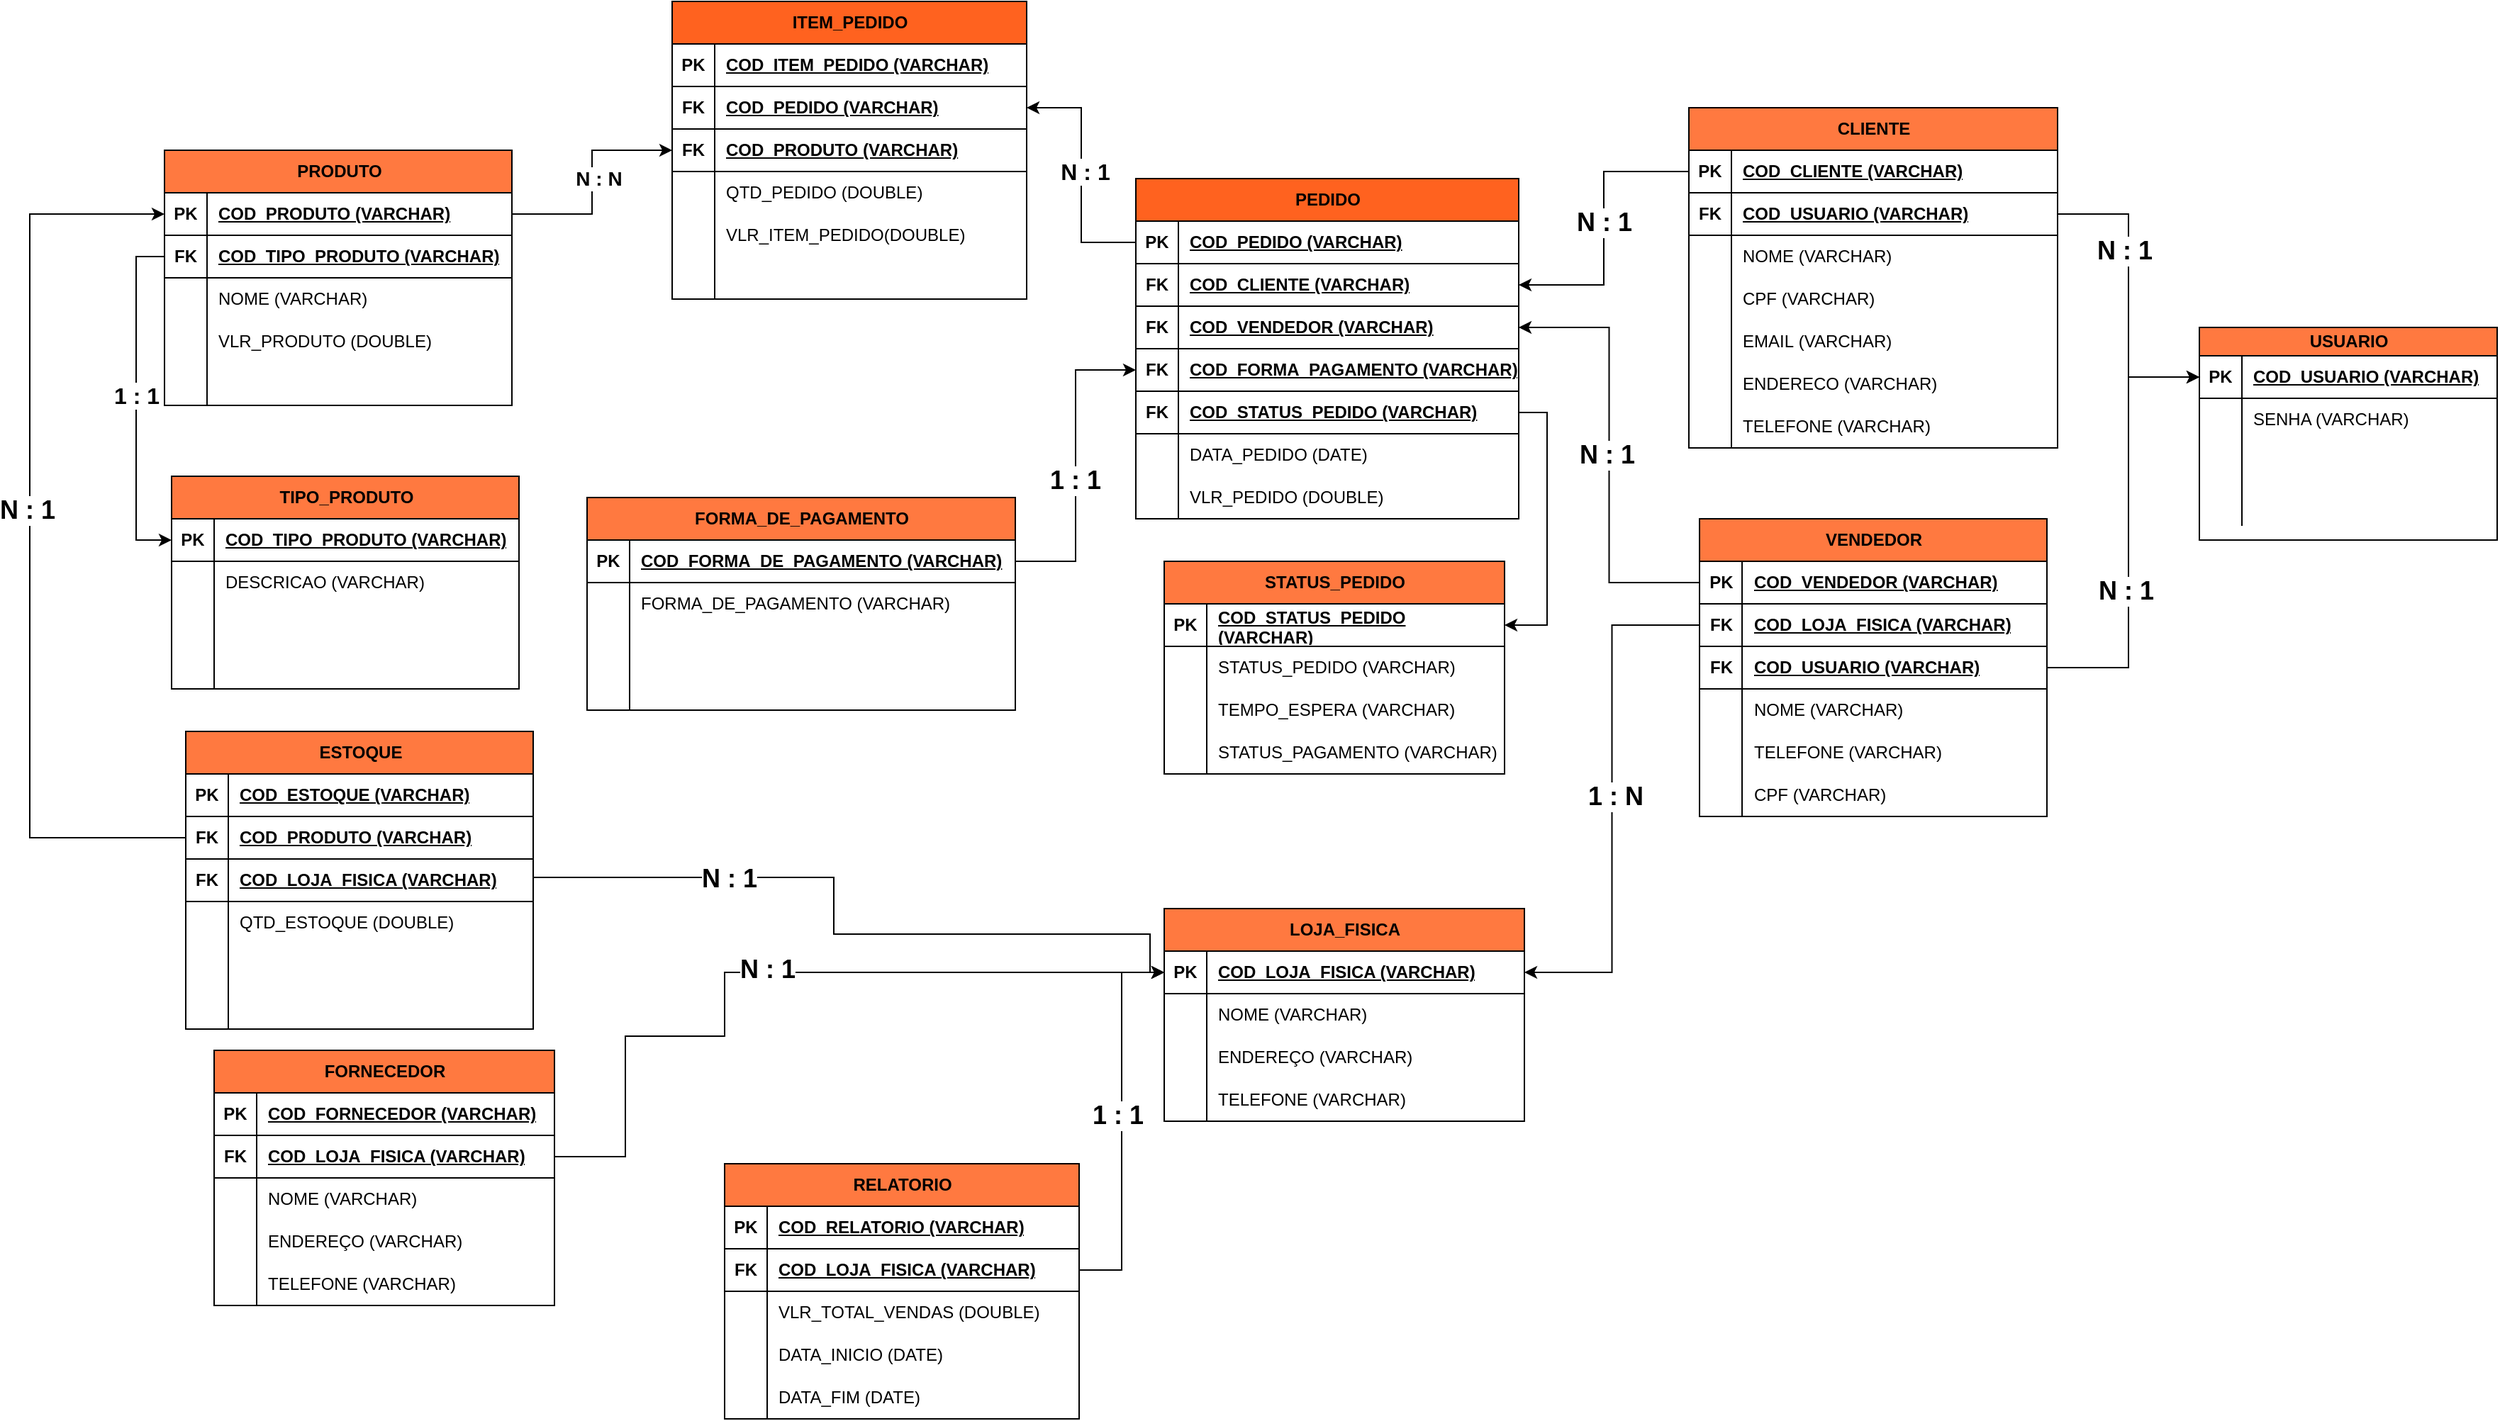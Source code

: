 <mxfile version="21.7.5" type="device">
  <diagram id="R2lEEEUBdFMjLlhIrx00" name="Page-1">
    <mxGraphModel dx="5113" dy="2308" grid="1" gridSize="10" guides="1" tooltips="1" connect="1" arrows="1" fold="1" page="1" pageScale="1" pageWidth="850" pageHeight="1100" math="0" shadow="0" extFonts="Permanent Marker^https://fonts.googleapis.com/css?family=Permanent+Marker">
      <root>
        <mxCell id="0" />
        <mxCell id="1" parent="0" />
        <mxCell id="BnBXZaGyGEJ5Kq8jLVdZ-1" value="ITEM_PEDIDO" style="shape=table;startSize=30;container=1;collapsible=1;childLayout=tableLayout;fixedRows=1;rowLines=0;fontStyle=1;align=center;resizeLast=1;html=1;fillColor=#FF621F;" vertex="1" parent="1">
          <mxGeometry x="-1517" y="-100" width="250" height="210" as="geometry" />
        </mxCell>
        <mxCell id="BnBXZaGyGEJ5Kq8jLVdZ-2" value="" style="shape=tableRow;horizontal=0;startSize=0;swimlaneHead=0;swimlaneBody=0;fillColor=none;collapsible=0;dropTarget=0;points=[[0,0.5],[1,0.5]];portConstraint=eastwest;top=0;left=0;right=0;bottom=1;" vertex="1" parent="BnBXZaGyGEJ5Kq8jLVdZ-1">
          <mxGeometry y="30" width="250" height="30" as="geometry" />
        </mxCell>
        <mxCell id="BnBXZaGyGEJ5Kq8jLVdZ-3" value="PK" style="shape=partialRectangle;connectable=0;fillColor=none;top=0;left=0;bottom=0;right=0;fontStyle=1;overflow=hidden;whiteSpace=wrap;html=1;" vertex="1" parent="BnBXZaGyGEJ5Kq8jLVdZ-2">
          <mxGeometry width="30" height="30" as="geometry">
            <mxRectangle width="30" height="30" as="alternateBounds" />
          </mxGeometry>
        </mxCell>
        <mxCell id="BnBXZaGyGEJ5Kq8jLVdZ-4" value="COD_ITEM_PEDIDO (VARCHAR)" style="shape=partialRectangle;connectable=0;fillColor=none;top=0;left=0;bottom=0;right=0;align=left;spacingLeft=6;fontStyle=5;overflow=hidden;whiteSpace=wrap;html=1;" vertex="1" parent="BnBXZaGyGEJ5Kq8jLVdZ-2">
          <mxGeometry x="30" width="220" height="30" as="geometry">
            <mxRectangle width="220" height="30" as="alternateBounds" />
          </mxGeometry>
        </mxCell>
        <mxCell id="BnBXZaGyGEJ5Kq8jLVdZ-21" value="" style="shape=tableRow;horizontal=0;startSize=0;swimlaneHead=0;swimlaneBody=0;fillColor=none;collapsible=0;dropTarget=0;points=[[0,0.5],[1,0.5]];portConstraint=eastwest;top=0;left=0;right=0;bottom=1;" vertex="1" parent="BnBXZaGyGEJ5Kq8jLVdZ-1">
          <mxGeometry y="60" width="250" height="30" as="geometry" />
        </mxCell>
        <mxCell id="BnBXZaGyGEJ5Kq8jLVdZ-22" value="FK" style="shape=partialRectangle;connectable=0;fillColor=none;top=0;left=0;bottom=0;right=0;fontStyle=1;overflow=hidden;whiteSpace=wrap;html=1;" vertex="1" parent="BnBXZaGyGEJ5Kq8jLVdZ-21">
          <mxGeometry width="30" height="30" as="geometry">
            <mxRectangle width="30" height="30" as="alternateBounds" />
          </mxGeometry>
        </mxCell>
        <mxCell id="BnBXZaGyGEJ5Kq8jLVdZ-23" value="COD_PEDIDO (VARCHAR)" style="shape=partialRectangle;connectable=0;fillColor=none;top=0;left=0;bottom=0;right=0;align=left;spacingLeft=6;fontStyle=5;overflow=hidden;whiteSpace=wrap;html=1;" vertex="1" parent="BnBXZaGyGEJ5Kq8jLVdZ-21">
          <mxGeometry x="30" width="220" height="30" as="geometry">
            <mxRectangle width="220" height="30" as="alternateBounds" />
          </mxGeometry>
        </mxCell>
        <mxCell id="BnBXZaGyGEJ5Kq8jLVdZ-24" value="" style="shape=tableRow;horizontal=0;startSize=0;swimlaneHead=0;swimlaneBody=0;fillColor=none;collapsible=0;dropTarget=0;points=[[0,0.5],[1,0.5]];portConstraint=eastwest;top=0;left=0;right=0;bottom=1;" vertex="1" parent="BnBXZaGyGEJ5Kq8jLVdZ-1">
          <mxGeometry y="90" width="250" height="30" as="geometry" />
        </mxCell>
        <mxCell id="BnBXZaGyGEJ5Kq8jLVdZ-25" value="FK" style="shape=partialRectangle;connectable=0;fillColor=none;top=0;left=0;bottom=0;right=0;fontStyle=1;overflow=hidden;whiteSpace=wrap;html=1;" vertex="1" parent="BnBXZaGyGEJ5Kq8jLVdZ-24">
          <mxGeometry width="30" height="30" as="geometry">
            <mxRectangle width="30" height="30" as="alternateBounds" />
          </mxGeometry>
        </mxCell>
        <mxCell id="BnBXZaGyGEJ5Kq8jLVdZ-26" value="COD_PRODUTO (VARCHAR)" style="shape=partialRectangle;connectable=0;fillColor=none;top=0;left=0;bottom=0;right=0;align=left;spacingLeft=6;fontStyle=5;overflow=hidden;whiteSpace=wrap;html=1;" vertex="1" parent="BnBXZaGyGEJ5Kq8jLVdZ-24">
          <mxGeometry x="30" width="220" height="30" as="geometry">
            <mxRectangle width="220" height="30" as="alternateBounds" />
          </mxGeometry>
        </mxCell>
        <mxCell id="BnBXZaGyGEJ5Kq8jLVdZ-5" value="" style="shape=tableRow;horizontal=0;startSize=0;swimlaneHead=0;swimlaneBody=0;fillColor=none;collapsible=0;dropTarget=0;points=[[0,0.5],[1,0.5]];portConstraint=eastwest;top=0;left=0;right=0;bottom=0;" vertex="1" parent="BnBXZaGyGEJ5Kq8jLVdZ-1">
          <mxGeometry y="120" width="250" height="30" as="geometry" />
        </mxCell>
        <mxCell id="BnBXZaGyGEJ5Kq8jLVdZ-6" value="" style="shape=partialRectangle;connectable=0;fillColor=none;top=0;left=0;bottom=0;right=0;editable=1;overflow=hidden;whiteSpace=wrap;html=1;" vertex="1" parent="BnBXZaGyGEJ5Kq8jLVdZ-5">
          <mxGeometry width="30" height="30" as="geometry">
            <mxRectangle width="30" height="30" as="alternateBounds" />
          </mxGeometry>
        </mxCell>
        <mxCell id="BnBXZaGyGEJ5Kq8jLVdZ-7" value="QTD_PEDIDO (DOUBLE)" style="shape=partialRectangle;connectable=0;fillColor=none;top=0;left=0;bottom=0;right=0;align=left;spacingLeft=6;overflow=hidden;whiteSpace=wrap;html=1;" vertex="1" parent="BnBXZaGyGEJ5Kq8jLVdZ-5">
          <mxGeometry x="30" width="220" height="30" as="geometry">
            <mxRectangle width="220" height="30" as="alternateBounds" />
          </mxGeometry>
        </mxCell>
        <mxCell id="BnBXZaGyGEJ5Kq8jLVdZ-8" value="" style="shape=tableRow;horizontal=0;startSize=0;swimlaneHead=0;swimlaneBody=0;fillColor=none;collapsible=0;dropTarget=0;points=[[0,0.5],[1,0.5]];portConstraint=eastwest;top=0;left=0;right=0;bottom=0;" vertex="1" parent="BnBXZaGyGEJ5Kq8jLVdZ-1">
          <mxGeometry y="150" width="250" height="30" as="geometry" />
        </mxCell>
        <mxCell id="BnBXZaGyGEJ5Kq8jLVdZ-9" value="" style="shape=partialRectangle;connectable=0;fillColor=none;top=0;left=0;bottom=0;right=0;editable=1;overflow=hidden;whiteSpace=wrap;html=1;" vertex="1" parent="BnBXZaGyGEJ5Kq8jLVdZ-8">
          <mxGeometry width="30" height="30" as="geometry">
            <mxRectangle width="30" height="30" as="alternateBounds" />
          </mxGeometry>
        </mxCell>
        <mxCell id="BnBXZaGyGEJ5Kq8jLVdZ-10" value="VLR_ITEM_PEDIDO(DOUBLE)" style="shape=partialRectangle;connectable=0;fillColor=none;top=0;left=0;bottom=0;right=0;align=left;spacingLeft=6;overflow=hidden;whiteSpace=wrap;html=1;" vertex="1" parent="BnBXZaGyGEJ5Kq8jLVdZ-8">
          <mxGeometry x="30" width="220" height="30" as="geometry">
            <mxRectangle width="220" height="30" as="alternateBounds" />
          </mxGeometry>
        </mxCell>
        <mxCell id="BnBXZaGyGEJ5Kq8jLVdZ-11" value="" style="shape=tableRow;horizontal=0;startSize=0;swimlaneHead=0;swimlaneBody=0;fillColor=none;collapsible=0;dropTarget=0;points=[[0,0.5],[1,0.5]];portConstraint=eastwest;top=0;left=0;right=0;bottom=0;" vertex="1" parent="BnBXZaGyGEJ5Kq8jLVdZ-1">
          <mxGeometry y="180" width="250" height="30" as="geometry" />
        </mxCell>
        <mxCell id="BnBXZaGyGEJ5Kq8jLVdZ-12" value="" style="shape=partialRectangle;connectable=0;fillColor=none;top=0;left=0;bottom=0;right=0;editable=1;overflow=hidden;whiteSpace=wrap;html=1;" vertex="1" parent="BnBXZaGyGEJ5Kq8jLVdZ-11">
          <mxGeometry width="30" height="30" as="geometry">
            <mxRectangle width="30" height="30" as="alternateBounds" />
          </mxGeometry>
        </mxCell>
        <mxCell id="BnBXZaGyGEJ5Kq8jLVdZ-13" value="" style="shape=partialRectangle;connectable=0;fillColor=none;top=0;left=0;bottom=0;right=0;align=left;spacingLeft=6;overflow=hidden;whiteSpace=wrap;html=1;" vertex="1" parent="BnBXZaGyGEJ5Kq8jLVdZ-11">
          <mxGeometry x="30" width="220" height="30" as="geometry">
            <mxRectangle width="220" height="30" as="alternateBounds" />
          </mxGeometry>
        </mxCell>
        <mxCell id="BnBXZaGyGEJ5Kq8jLVdZ-27" value="PEDIDO" style="shape=table;startSize=30;container=1;collapsible=1;childLayout=tableLayout;fixedRows=1;rowLines=0;fontStyle=1;align=center;resizeLast=1;html=1;fillColor=#FF621F;" vertex="1" parent="1">
          <mxGeometry x="-1190" y="25" width="270" height="240" as="geometry" />
        </mxCell>
        <mxCell id="BnBXZaGyGEJ5Kq8jLVdZ-28" value="" style="shape=tableRow;horizontal=0;startSize=0;swimlaneHead=0;swimlaneBody=0;fillColor=none;collapsible=0;dropTarget=0;points=[[0,0.5],[1,0.5]];portConstraint=eastwest;top=0;left=0;right=0;bottom=1;" vertex="1" parent="BnBXZaGyGEJ5Kq8jLVdZ-27">
          <mxGeometry y="30" width="270" height="30" as="geometry" />
        </mxCell>
        <mxCell id="BnBXZaGyGEJ5Kq8jLVdZ-29" value="PK" style="shape=partialRectangle;connectable=0;fillColor=none;top=0;left=0;bottom=0;right=0;fontStyle=1;overflow=hidden;whiteSpace=wrap;html=1;" vertex="1" parent="BnBXZaGyGEJ5Kq8jLVdZ-28">
          <mxGeometry width="30" height="30" as="geometry">
            <mxRectangle width="30" height="30" as="alternateBounds" />
          </mxGeometry>
        </mxCell>
        <mxCell id="BnBXZaGyGEJ5Kq8jLVdZ-30" value="COD_PEDIDO (VARCHAR)" style="shape=partialRectangle;connectable=0;fillColor=none;top=0;left=0;bottom=0;right=0;align=left;spacingLeft=6;fontStyle=5;overflow=hidden;whiteSpace=wrap;html=1;" vertex="1" parent="BnBXZaGyGEJ5Kq8jLVdZ-28">
          <mxGeometry x="30" width="240" height="30" as="geometry">
            <mxRectangle width="240" height="30" as="alternateBounds" />
          </mxGeometry>
        </mxCell>
        <mxCell id="BnBXZaGyGEJ5Kq8jLVdZ-31" value="" style="shape=tableRow;horizontal=0;startSize=0;swimlaneHead=0;swimlaneBody=0;fillColor=none;collapsible=0;dropTarget=0;points=[[0,0.5],[1,0.5]];portConstraint=eastwest;top=0;left=0;right=0;bottom=1;" vertex="1" parent="BnBXZaGyGEJ5Kq8jLVdZ-27">
          <mxGeometry y="60" width="270" height="30" as="geometry" />
        </mxCell>
        <mxCell id="BnBXZaGyGEJ5Kq8jLVdZ-32" value="FK" style="shape=partialRectangle;connectable=0;fillColor=none;top=0;left=0;bottom=0;right=0;fontStyle=1;overflow=hidden;whiteSpace=wrap;html=1;" vertex="1" parent="BnBXZaGyGEJ5Kq8jLVdZ-31">
          <mxGeometry width="30" height="30" as="geometry">
            <mxRectangle width="30" height="30" as="alternateBounds" />
          </mxGeometry>
        </mxCell>
        <mxCell id="BnBXZaGyGEJ5Kq8jLVdZ-33" value="COD_CLIENTE (VARCHAR)" style="shape=partialRectangle;connectable=0;fillColor=none;top=0;left=0;bottom=0;right=0;align=left;spacingLeft=6;fontStyle=5;overflow=hidden;whiteSpace=wrap;html=1;" vertex="1" parent="BnBXZaGyGEJ5Kq8jLVdZ-31">
          <mxGeometry x="30" width="240" height="30" as="geometry">
            <mxRectangle width="240" height="30" as="alternateBounds" />
          </mxGeometry>
        </mxCell>
        <mxCell id="BnBXZaGyGEJ5Kq8jLVdZ-34" value="" style="shape=tableRow;horizontal=0;startSize=0;swimlaneHead=0;swimlaneBody=0;fillColor=none;collapsible=0;dropTarget=0;points=[[0,0.5],[1,0.5]];portConstraint=eastwest;top=0;left=0;right=0;bottom=1;" vertex="1" parent="BnBXZaGyGEJ5Kq8jLVdZ-27">
          <mxGeometry y="90" width="270" height="30" as="geometry" />
        </mxCell>
        <mxCell id="BnBXZaGyGEJ5Kq8jLVdZ-35" value="FK" style="shape=partialRectangle;connectable=0;fillColor=none;top=0;left=0;bottom=0;right=0;fontStyle=1;overflow=hidden;whiteSpace=wrap;html=1;" vertex="1" parent="BnBXZaGyGEJ5Kq8jLVdZ-34">
          <mxGeometry width="30" height="30" as="geometry">
            <mxRectangle width="30" height="30" as="alternateBounds" />
          </mxGeometry>
        </mxCell>
        <mxCell id="BnBXZaGyGEJ5Kq8jLVdZ-36" value="COD_VENDEDOR (VARCHAR)" style="shape=partialRectangle;connectable=0;fillColor=none;top=0;left=0;bottom=0;right=0;align=left;spacingLeft=6;fontStyle=5;overflow=hidden;whiteSpace=wrap;html=1;" vertex="1" parent="BnBXZaGyGEJ5Kq8jLVdZ-34">
          <mxGeometry x="30" width="240" height="30" as="geometry">
            <mxRectangle width="240" height="30" as="alternateBounds" />
          </mxGeometry>
        </mxCell>
        <mxCell id="BnBXZaGyGEJ5Kq8jLVdZ-46" value="" style="shape=tableRow;horizontal=0;startSize=0;swimlaneHead=0;swimlaneBody=0;fillColor=none;collapsible=0;dropTarget=0;points=[[0,0.5],[1,0.5]];portConstraint=eastwest;top=0;left=0;right=0;bottom=1;" vertex="1" parent="BnBXZaGyGEJ5Kq8jLVdZ-27">
          <mxGeometry y="120" width="270" height="30" as="geometry" />
        </mxCell>
        <mxCell id="BnBXZaGyGEJ5Kq8jLVdZ-47" value="FK" style="shape=partialRectangle;connectable=0;fillColor=none;top=0;left=0;bottom=0;right=0;fontStyle=1;overflow=hidden;whiteSpace=wrap;html=1;" vertex="1" parent="BnBXZaGyGEJ5Kq8jLVdZ-46">
          <mxGeometry width="30" height="30" as="geometry">
            <mxRectangle width="30" height="30" as="alternateBounds" />
          </mxGeometry>
        </mxCell>
        <mxCell id="BnBXZaGyGEJ5Kq8jLVdZ-48" value="COD_FORMA_PAGAMENTO (VARCHAR)" style="shape=partialRectangle;connectable=0;fillColor=none;top=0;left=0;bottom=0;right=0;align=left;spacingLeft=6;fontStyle=5;overflow=hidden;whiteSpace=wrap;html=1;" vertex="1" parent="BnBXZaGyGEJ5Kq8jLVdZ-46">
          <mxGeometry x="30" width="240" height="30" as="geometry">
            <mxRectangle width="240" height="30" as="alternateBounds" />
          </mxGeometry>
        </mxCell>
        <mxCell id="BnBXZaGyGEJ5Kq8jLVdZ-49" value="" style="shape=tableRow;horizontal=0;startSize=0;swimlaneHead=0;swimlaneBody=0;fillColor=none;collapsible=0;dropTarget=0;points=[[0,0.5],[1,0.5]];portConstraint=eastwest;top=0;left=0;right=0;bottom=1;" vertex="1" parent="BnBXZaGyGEJ5Kq8jLVdZ-27">
          <mxGeometry y="150" width="270" height="30" as="geometry" />
        </mxCell>
        <mxCell id="BnBXZaGyGEJ5Kq8jLVdZ-50" value="FK" style="shape=partialRectangle;connectable=0;fillColor=none;top=0;left=0;bottom=0;right=0;fontStyle=1;overflow=hidden;whiteSpace=wrap;html=1;" vertex="1" parent="BnBXZaGyGEJ5Kq8jLVdZ-49">
          <mxGeometry width="30" height="30" as="geometry">
            <mxRectangle width="30" height="30" as="alternateBounds" />
          </mxGeometry>
        </mxCell>
        <mxCell id="BnBXZaGyGEJ5Kq8jLVdZ-51" value="COD_STATUS_PEDIDO (VARCHAR)" style="shape=partialRectangle;connectable=0;fillColor=none;top=0;left=0;bottom=0;right=0;align=left;spacingLeft=6;fontStyle=5;overflow=hidden;whiteSpace=wrap;html=1;" vertex="1" parent="BnBXZaGyGEJ5Kq8jLVdZ-49">
          <mxGeometry x="30" width="240" height="30" as="geometry">
            <mxRectangle width="240" height="30" as="alternateBounds" />
          </mxGeometry>
        </mxCell>
        <mxCell id="BnBXZaGyGEJ5Kq8jLVdZ-37" value="" style="shape=tableRow;horizontal=0;startSize=0;swimlaneHead=0;swimlaneBody=0;fillColor=none;collapsible=0;dropTarget=0;points=[[0,0.5],[1,0.5]];portConstraint=eastwest;top=0;left=0;right=0;bottom=0;" vertex="1" parent="BnBXZaGyGEJ5Kq8jLVdZ-27">
          <mxGeometry y="180" width="270" height="30" as="geometry" />
        </mxCell>
        <mxCell id="BnBXZaGyGEJ5Kq8jLVdZ-38" value="" style="shape=partialRectangle;connectable=0;fillColor=none;top=0;left=0;bottom=0;right=0;editable=1;overflow=hidden;whiteSpace=wrap;html=1;" vertex="1" parent="BnBXZaGyGEJ5Kq8jLVdZ-37">
          <mxGeometry width="30" height="30" as="geometry">
            <mxRectangle width="30" height="30" as="alternateBounds" />
          </mxGeometry>
        </mxCell>
        <mxCell id="BnBXZaGyGEJ5Kq8jLVdZ-39" value="DATA_PEDIDO (DATE)" style="shape=partialRectangle;connectable=0;fillColor=none;top=0;left=0;bottom=0;right=0;align=left;spacingLeft=6;overflow=hidden;whiteSpace=wrap;html=1;" vertex="1" parent="BnBXZaGyGEJ5Kq8jLVdZ-37">
          <mxGeometry x="30" width="240" height="30" as="geometry">
            <mxRectangle width="240" height="30" as="alternateBounds" />
          </mxGeometry>
        </mxCell>
        <mxCell id="BnBXZaGyGEJ5Kq8jLVdZ-40" value="" style="shape=tableRow;horizontal=0;startSize=0;swimlaneHead=0;swimlaneBody=0;fillColor=none;collapsible=0;dropTarget=0;points=[[0,0.5],[1,0.5]];portConstraint=eastwest;top=0;left=0;right=0;bottom=0;" vertex="1" parent="BnBXZaGyGEJ5Kq8jLVdZ-27">
          <mxGeometry y="210" width="270" height="30" as="geometry" />
        </mxCell>
        <mxCell id="BnBXZaGyGEJ5Kq8jLVdZ-41" value="" style="shape=partialRectangle;connectable=0;fillColor=none;top=0;left=0;bottom=0;right=0;editable=1;overflow=hidden;whiteSpace=wrap;html=1;" vertex="1" parent="BnBXZaGyGEJ5Kq8jLVdZ-40">
          <mxGeometry width="30" height="30" as="geometry">
            <mxRectangle width="30" height="30" as="alternateBounds" />
          </mxGeometry>
        </mxCell>
        <mxCell id="BnBXZaGyGEJ5Kq8jLVdZ-42" value="VLR_PEDIDO (DOUBLE)" style="shape=partialRectangle;connectable=0;fillColor=none;top=0;left=0;bottom=0;right=0;align=left;spacingLeft=6;overflow=hidden;whiteSpace=wrap;html=1;" vertex="1" parent="BnBXZaGyGEJ5Kq8jLVdZ-40">
          <mxGeometry x="30" width="240" height="30" as="geometry">
            <mxRectangle width="240" height="30" as="alternateBounds" />
          </mxGeometry>
        </mxCell>
        <mxCell id="BnBXZaGyGEJ5Kq8jLVdZ-84" value="CLIENTE" style="shape=table;startSize=30;container=1;collapsible=1;childLayout=tableLayout;fixedRows=1;rowLines=0;fontStyle=1;align=center;resizeLast=1;html=1;fillColor=#FF7940;" vertex="1" parent="1">
          <mxGeometry x="-800" y="-25" width="260" height="240" as="geometry" />
        </mxCell>
        <mxCell id="BnBXZaGyGEJ5Kq8jLVdZ-85" value="" style="shape=tableRow;horizontal=0;startSize=0;swimlaneHead=0;swimlaneBody=0;fillColor=none;collapsible=0;dropTarget=0;points=[[0,0.5],[1,0.5]];portConstraint=eastwest;top=0;left=0;right=0;bottom=1;" vertex="1" parent="BnBXZaGyGEJ5Kq8jLVdZ-84">
          <mxGeometry y="30" width="260" height="30" as="geometry" />
        </mxCell>
        <mxCell id="BnBXZaGyGEJ5Kq8jLVdZ-86" value="PK" style="shape=partialRectangle;connectable=0;fillColor=none;top=0;left=0;bottom=0;right=0;fontStyle=1;overflow=hidden;whiteSpace=wrap;html=1;" vertex="1" parent="BnBXZaGyGEJ5Kq8jLVdZ-85">
          <mxGeometry width="30" height="30" as="geometry">
            <mxRectangle width="30" height="30" as="alternateBounds" />
          </mxGeometry>
        </mxCell>
        <mxCell id="BnBXZaGyGEJ5Kq8jLVdZ-87" value="COD_CLIENTE (VARCHAR)" style="shape=partialRectangle;connectable=0;fillColor=none;top=0;left=0;bottom=0;right=0;align=left;spacingLeft=6;fontStyle=5;overflow=hidden;whiteSpace=wrap;html=1;" vertex="1" parent="BnBXZaGyGEJ5Kq8jLVdZ-85">
          <mxGeometry x="30" width="230" height="30" as="geometry">
            <mxRectangle width="230" height="30" as="alternateBounds" />
          </mxGeometry>
        </mxCell>
        <mxCell id="BnBXZaGyGEJ5Kq8jLVdZ-132" value="" style="shape=tableRow;horizontal=0;startSize=0;swimlaneHead=0;swimlaneBody=0;fillColor=none;collapsible=0;dropTarget=0;points=[[0,0.5],[1,0.5]];portConstraint=eastwest;top=0;left=0;right=0;bottom=1;" vertex="1" parent="BnBXZaGyGEJ5Kq8jLVdZ-84">
          <mxGeometry y="60" width="260" height="30" as="geometry" />
        </mxCell>
        <mxCell id="BnBXZaGyGEJ5Kq8jLVdZ-133" value="FK" style="shape=partialRectangle;connectable=0;fillColor=none;top=0;left=0;bottom=0;right=0;fontStyle=1;overflow=hidden;whiteSpace=wrap;html=1;" vertex="1" parent="BnBXZaGyGEJ5Kq8jLVdZ-132">
          <mxGeometry width="30" height="30" as="geometry">
            <mxRectangle width="30" height="30" as="alternateBounds" />
          </mxGeometry>
        </mxCell>
        <mxCell id="BnBXZaGyGEJ5Kq8jLVdZ-134" value="COD_USUARIO (VARCHAR)" style="shape=partialRectangle;connectable=0;fillColor=none;top=0;left=0;bottom=0;right=0;align=left;spacingLeft=6;fontStyle=5;overflow=hidden;whiteSpace=wrap;html=1;" vertex="1" parent="BnBXZaGyGEJ5Kq8jLVdZ-132">
          <mxGeometry x="30" width="230" height="30" as="geometry">
            <mxRectangle width="230" height="30" as="alternateBounds" />
          </mxGeometry>
        </mxCell>
        <mxCell id="BnBXZaGyGEJ5Kq8jLVdZ-88" value="" style="shape=tableRow;horizontal=0;startSize=0;swimlaneHead=0;swimlaneBody=0;fillColor=none;collapsible=0;dropTarget=0;points=[[0,0.5],[1,0.5]];portConstraint=eastwest;top=0;left=0;right=0;bottom=0;" vertex="1" parent="BnBXZaGyGEJ5Kq8jLVdZ-84">
          <mxGeometry y="90" width="260" height="30" as="geometry" />
        </mxCell>
        <mxCell id="BnBXZaGyGEJ5Kq8jLVdZ-89" value="" style="shape=partialRectangle;connectable=0;fillColor=none;top=0;left=0;bottom=0;right=0;editable=1;overflow=hidden;whiteSpace=wrap;html=1;" vertex="1" parent="BnBXZaGyGEJ5Kq8jLVdZ-88">
          <mxGeometry width="30" height="30" as="geometry">
            <mxRectangle width="30" height="30" as="alternateBounds" />
          </mxGeometry>
        </mxCell>
        <mxCell id="BnBXZaGyGEJ5Kq8jLVdZ-90" value="NOME&amp;nbsp;(VARCHAR)" style="shape=partialRectangle;connectable=0;fillColor=none;top=0;left=0;bottom=0;right=0;align=left;spacingLeft=6;overflow=hidden;whiteSpace=wrap;html=1;" vertex="1" parent="BnBXZaGyGEJ5Kq8jLVdZ-88">
          <mxGeometry x="30" width="230" height="30" as="geometry">
            <mxRectangle width="230" height="30" as="alternateBounds" />
          </mxGeometry>
        </mxCell>
        <mxCell id="BnBXZaGyGEJ5Kq8jLVdZ-91" value="" style="shape=tableRow;horizontal=0;startSize=0;swimlaneHead=0;swimlaneBody=0;fillColor=none;collapsible=0;dropTarget=0;points=[[0,0.5],[1,0.5]];portConstraint=eastwest;top=0;left=0;right=0;bottom=0;" vertex="1" parent="BnBXZaGyGEJ5Kq8jLVdZ-84">
          <mxGeometry y="120" width="260" height="30" as="geometry" />
        </mxCell>
        <mxCell id="BnBXZaGyGEJ5Kq8jLVdZ-92" value="" style="shape=partialRectangle;connectable=0;fillColor=none;top=0;left=0;bottom=0;right=0;editable=1;overflow=hidden;whiteSpace=wrap;html=1;" vertex="1" parent="BnBXZaGyGEJ5Kq8jLVdZ-91">
          <mxGeometry width="30" height="30" as="geometry">
            <mxRectangle width="30" height="30" as="alternateBounds" />
          </mxGeometry>
        </mxCell>
        <mxCell id="BnBXZaGyGEJ5Kq8jLVdZ-93" value="CPF&amp;nbsp;(VARCHAR)" style="shape=partialRectangle;connectable=0;fillColor=none;top=0;left=0;bottom=0;right=0;align=left;spacingLeft=6;overflow=hidden;whiteSpace=wrap;html=1;" vertex="1" parent="BnBXZaGyGEJ5Kq8jLVdZ-91">
          <mxGeometry x="30" width="230" height="30" as="geometry">
            <mxRectangle width="230" height="30" as="alternateBounds" />
          </mxGeometry>
        </mxCell>
        <mxCell id="BnBXZaGyGEJ5Kq8jLVdZ-94" value="" style="shape=tableRow;horizontal=0;startSize=0;swimlaneHead=0;swimlaneBody=0;fillColor=none;collapsible=0;dropTarget=0;points=[[0,0.5],[1,0.5]];portConstraint=eastwest;top=0;left=0;right=0;bottom=0;" vertex="1" parent="BnBXZaGyGEJ5Kq8jLVdZ-84">
          <mxGeometry y="150" width="260" height="30" as="geometry" />
        </mxCell>
        <mxCell id="BnBXZaGyGEJ5Kq8jLVdZ-95" value="" style="shape=partialRectangle;connectable=0;fillColor=none;top=0;left=0;bottom=0;right=0;editable=1;overflow=hidden;whiteSpace=wrap;html=1;" vertex="1" parent="BnBXZaGyGEJ5Kq8jLVdZ-94">
          <mxGeometry width="30" height="30" as="geometry">
            <mxRectangle width="30" height="30" as="alternateBounds" />
          </mxGeometry>
        </mxCell>
        <mxCell id="BnBXZaGyGEJ5Kq8jLVdZ-96" value="EMAIL&amp;nbsp;(VARCHAR)" style="shape=partialRectangle;connectable=0;fillColor=none;top=0;left=0;bottom=0;right=0;align=left;spacingLeft=6;overflow=hidden;whiteSpace=wrap;html=1;" vertex="1" parent="BnBXZaGyGEJ5Kq8jLVdZ-94">
          <mxGeometry x="30" width="230" height="30" as="geometry">
            <mxRectangle width="230" height="30" as="alternateBounds" />
          </mxGeometry>
        </mxCell>
        <mxCell id="BnBXZaGyGEJ5Kq8jLVdZ-123" value="" style="shape=tableRow;horizontal=0;startSize=0;swimlaneHead=0;swimlaneBody=0;fillColor=none;collapsible=0;dropTarget=0;points=[[0,0.5],[1,0.5]];portConstraint=eastwest;top=0;left=0;right=0;bottom=0;" vertex="1" parent="BnBXZaGyGEJ5Kq8jLVdZ-84">
          <mxGeometry y="180" width="260" height="30" as="geometry" />
        </mxCell>
        <mxCell id="BnBXZaGyGEJ5Kq8jLVdZ-124" value="" style="shape=partialRectangle;connectable=0;fillColor=none;top=0;left=0;bottom=0;right=0;editable=1;overflow=hidden;whiteSpace=wrap;html=1;" vertex="1" parent="BnBXZaGyGEJ5Kq8jLVdZ-123">
          <mxGeometry width="30" height="30" as="geometry">
            <mxRectangle width="30" height="30" as="alternateBounds" />
          </mxGeometry>
        </mxCell>
        <mxCell id="BnBXZaGyGEJ5Kq8jLVdZ-125" value="ENDERECO&amp;nbsp;(VARCHAR)" style="shape=partialRectangle;connectable=0;fillColor=none;top=0;left=0;bottom=0;right=0;align=left;spacingLeft=6;overflow=hidden;whiteSpace=wrap;html=1;" vertex="1" parent="BnBXZaGyGEJ5Kq8jLVdZ-123">
          <mxGeometry x="30" width="230" height="30" as="geometry">
            <mxRectangle width="230" height="30" as="alternateBounds" />
          </mxGeometry>
        </mxCell>
        <mxCell id="BnBXZaGyGEJ5Kq8jLVdZ-126" value="" style="shape=tableRow;horizontal=0;startSize=0;swimlaneHead=0;swimlaneBody=0;fillColor=none;collapsible=0;dropTarget=0;points=[[0,0.5],[1,0.5]];portConstraint=eastwest;top=0;left=0;right=0;bottom=0;" vertex="1" parent="BnBXZaGyGEJ5Kq8jLVdZ-84">
          <mxGeometry y="210" width="260" height="30" as="geometry" />
        </mxCell>
        <mxCell id="BnBXZaGyGEJ5Kq8jLVdZ-127" value="" style="shape=partialRectangle;connectable=0;fillColor=none;top=0;left=0;bottom=0;right=0;editable=1;overflow=hidden;whiteSpace=wrap;html=1;" vertex="1" parent="BnBXZaGyGEJ5Kq8jLVdZ-126">
          <mxGeometry width="30" height="30" as="geometry">
            <mxRectangle width="30" height="30" as="alternateBounds" />
          </mxGeometry>
        </mxCell>
        <mxCell id="BnBXZaGyGEJ5Kq8jLVdZ-128" value="TELEFONE&amp;nbsp;(VARCHAR)" style="shape=partialRectangle;connectable=0;fillColor=none;top=0;left=0;bottom=0;right=0;align=left;spacingLeft=6;overflow=hidden;whiteSpace=wrap;html=1;" vertex="1" parent="BnBXZaGyGEJ5Kq8jLVdZ-126">
          <mxGeometry x="30" width="230" height="30" as="geometry">
            <mxRectangle width="230" height="30" as="alternateBounds" />
          </mxGeometry>
        </mxCell>
        <mxCell id="BnBXZaGyGEJ5Kq8jLVdZ-110" value="USUARIO" style="shape=table;startSize=20;container=1;collapsible=1;childLayout=tableLayout;fixedRows=1;rowLines=0;fontStyle=1;align=center;resizeLast=1;html=1;fillColor=#FF7940;" vertex="1" parent="1">
          <mxGeometry x="-440" y="130" width="210" height="150" as="geometry" />
        </mxCell>
        <mxCell id="BnBXZaGyGEJ5Kq8jLVdZ-111" value="" style="shape=tableRow;horizontal=0;startSize=0;swimlaneHead=0;swimlaneBody=0;fillColor=none;collapsible=0;dropTarget=0;points=[[0,0.5],[1,0.5]];portConstraint=eastwest;top=0;left=0;right=0;bottom=1;" vertex="1" parent="BnBXZaGyGEJ5Kq8jLVdZ-110">
          <mxGeometry y="20" width="210" height="30" as="geometry" />
        </mxCell>
        <mxCell id="BnBXZaGyGEJ5Kq8jLVdZ-112" value="PK" style="shape=partialRectangle;connectable=0;fillColor=none;top=0;left=0;bottom=0;right=0;fontStyle=1;overflow=hidden;whiteSpace=wrap;html=1;" vertex="1" parent="BnBXZaGyGEJ5Kq8jLVdZ-111">
          <mxGeometry width="30" height="30" as="geometry">
            <mxRectangle width="30" height="30" as="alternateBounds" />
          </mxGeometry>
        </mxCell>
        <mxCell id="BnBXZaGyGEJ5Kq8jLVdZ-113" value="COD_USUARIO (VARCHAR)" style="shape=partialRectangle;connectable=0;fillColor=none;top=0;left=0;bottom=0;right=0;align=left;spacingLeft=6;fontStyle=5;overflow=hidden;whiteSpace=wrap;html=1;" vertex="1" parent="BnBXZaGyGEJ5Kq8jLVdZ-111">
          <mxGeometry x="30" width="180" height="30" as="geometry">
            <mxRectangle width="180" height="30" as="alternateBounds" />
          </mxGeometry>
        </mxCell>
        <mxCell id="BnBXZaGyGEJ5Kq8jLVdZ-114" value="" style="shape=tableRow;horizontal=0;startSize=0;swimlaneHead=0;swimlaneBody=0;fillColor=none;collapsible=0;dropTarget=0;points=[[0,0.5],[1,0.5]];portConstraint=eastwest;top=0;left=0;right=0;bottom=0;" vertex="1" parent="BnBXZaGyGEJ5Kq8jLVdZ-110">
          <mxGeometry y="50" width="210" height="30" as="geometry" />
        </mxCell>
        <mxCell id="BnBXZaGyGEJ5Kq8jLVdZ-115" value="" style="shape=partialRectangle;connectable=0;fillColor=none;top=0;left=0;bottom=0;right=0;editable=1;overflow=hidden;whiteSpace=wrap;html=1;" vertex="1" parent="BnBXZaGyGEJ5Kq8jLVdZ-114">
          <mxGeometry width="30" height="30" as="geometry">
            <mxRectangle width="30" height="30" as="alternateBounds" />
          </mxGeometry>
        </mxCell>
        <mxCell id="BnBXZaGyGEJ5Kq8jLVdZ-116" value="SENHA (VARCHAR)" style="shape=partialRectangle;connectable=0;fillColor=none;top=0;left=0;bottom=0;right=0;align=left;spacingLeft=6;overflow=hidden;whiteSpace=wrap;html=1;" vertex="1" parent="BnBXZaGyGEJ5Kq8jLVdZ-114">
          <mxGeometry x="30" width="180" height="30" as="geometry">
            <mxRectangle width="180" height="30" as="alternateBounds" />
          </mxGeometry>
        </mxCell>
        <mxCell id="BnBXZaGyGEJ5Kq8jLVdZ-117" value="" style="shape=tableRow;horizontal=0;startSize=0;swimlaneHead=0;swimlaneBody=0;fillColor=none;collapsible=0;dropTarget=0;points=[[0,0.5],[1,0.5]];portConstraint=eastwest;top=0;left=0;right=0;bottom=0;" vertex="1" parent="BnBXZaGyGEJ5Kq8jLVdZ-110">
          <mxGeometry y="80" width="210" height="30" as="geometry" />
        </mxCell>
        <mxCell id="BnBXZaGyGEJ5Kq8jLVdZ-118" value="" style="shape=partialRectangle;connectable=0;fillColor=none;top=0;left=0;bottom=0;right=0;editable=1;overflow=hidden;whiteSpace=wrap;html=1;" vertex="1" parent="BnBXZaGyGEJ5Kq8jLVdZ-117">
          <mxGeometry width="30" height="30" as="geometry">
            <mxRectangle width="30" height="30" as="alternateBounds" />
          </mxGeometry>
        </mxCell>
        <mxCell id="BnBXZaGyGEJ5Kq8jLVdZ-119" value="" style="shape=partialRectangle;connectable=0;fillColor=none;top=0;left=0;bottom=0;right=0;align=left;spacingLeft=6;overflow=hidden;whiteSpace=wrap;html=1;" vertex="1" parent="BnBXZaGyGEJ5Kq8jLVdZ-117">
          <mxGeometry x="30" width="180" height="30" as="geometry">
            <mxRectangle width="180" height="30" as="alternateBounds" />
          </mxGeometry>
        </mxCell>
        <mxCell id="BnBXZaGyGEJ5Kq8jLVdZ-120" value="" style="shape=tableRow;horizontal=0;startSize=0;swimlaneHead=0;swimlaneBody=0;fillColor=none;collapsible=0;dropTarget=0;points=[[0,0.5],[1,0.5]];portConstraint=eastwest;top=0;left=0;right=0;bottom=0;" vertex="1" parent="BnBXZaGyGEJ5Kq8jLVdZ-110">
          <mxGeometry y="110" width="210" height="30" as="geometry" />
        </mxCell>
        <mxCell id="BnBXZaGyGEJ5Kq8jLVdZ-121" value="" style="shape=partialRectangle;connectable=0;fillColor=none;top=0;left=0;bottom=0;right=0;editable=1;overflow=hidden;whiteSpace=wrap;html=1;" vertex="1" parent="BnBXZaGyGEJ5Kq8jLVdZ-120">
          <mxGeometry width="30" height="30" as="geometry">
            <mxRectangle width="30" height="30" as="alternateBounds" />
          </mxGeometry>
        </mxCell>
        <mxCell id="BnBXZaGyGEJ5Kq8jLVdZ-122" value="" style="shape=partialRectangle;connectable=0;fillColor=none;top=0;left=0;bottom=0;right=0;align=left;spacingLeft=6;overflow=hidden;whiteSpace=wrap;html=1;" vertex="1" parent="BnBXZaGyGEJ5Kq8jLVdZ-120">
          <mxGeometry x="30" width="180" height="30" as="geometry">
            <mxRectangle width="180" height="30" as="alternateBounds" />
          </mxGeometry>
        </mxCell>
        <mxCell id="BnBXZaGyGEJ5Kq8jLVdZ-135" value="VENDEDOR" style="shape=table;startSize=30;container=1;collapsible=1;childLayout=tableLayout;fixedRows=1;rowLines=0;fontStyle=1;align=center;resizeLast=1;html=1;fillColor=#FF7940;" vertex="1" parent="1">
          <mxGeometry x="-792.5" y="265" width="245" height="210" as="geometry" />
        </mxCell>
        <mxCell id="BnBXZaGyGEJ5Kq8jLVdZ-148" value="" style="shape=tableRow;horizontal=0;startSize=0;swimlaneHead=0;swimlaneBody=0;fillColor=none;collapsible=0;dropTarget=0;points=[[0,0.5],[1,0.5]];portConstraint=eastwest;top=0;left=0;right=0;bottom=1;" vertex="1" parent="BnBXZaGyGEJ5Kq8jLVdZ-135">
          <mxGeometry y="30" width="245" height="30" as="geometry" />
        </mxCell>
        <mxCell id="BnBXZaGyGEJ5Kq8jLVdZ-149" value="PK" style="shape=partialRectangle;connectable=0;fillColor=none;top=0;left=0;bottom=0;right=0;fontStyle=1;overflow=hidden;whiteSpace=wrap;html=1;" vertex="1" parent="BnBXZaGyGEJ5Kq8jLVdZ-148">
          <mxGeometry width="30" height="30" as="geometry">
            <mxRectangle width="30" height="30" as="alternateBounds" />
          </mxGeometry>
        </mxCell>
        <mxCell id="BnBXZaGyGEJ5Kq8jLVdZ-150" value="COD_VENDEDOR (VARCHAR)" style="shape=partialRectangle;connectable=0;fillColor=none;top=0;left=0;bottom=0;right=0;align=left;spacingLeft=6;fontStyle=5;overflow=hidden;whiteSpace=wrap;html=1;" vertex="1" parent="BnBXZaGyGEJ5Kq8jLVdZ-148">
          <mxGeometry x="30" width="215" height="30" as="geometry">
            <mxRectangle width="215" height="30" as="alternateBounds" />
          </mxGeometry>
        </mxCell>
        <mxCell id="BnBXZaGyGEJ5Kq8jLVdZ-151" value="" style="shape=tableRow;horizontal=0;startSize=0;swimlaneHead=0;swimlaneBody=0;fillColor=none;collapsible=0;dropTarget=0;points=[[0,0.5],[1,0.5]];portConstraint=eastwest;top=0;left=0;right=0;bottom=1;" vertex="1" parent="BnBXZaGyGEJ5Kq8jLVdZ-135">
          <mxGeometry y="60" width="245" height="30" as="geometry" />
        </mxCell>
        <mxCell id="BnBXZaGyGEJ5Kq8jLVdZ-152" value="FK" style="shape=partialRectangle;connectable=0;fillColor=none;top=0;left=0;bottom=0;right=0;fontStyle=1;overflow=hidden;whiteSpace=wrap;html=1;" vertex="1" parent="BnBXZaGyGEJ5Kq8jLVdZ-151">
          <mxGeometry width="30" height="30" as="geometry">
            <mxRectangle width="30" height="30" as="alternateBounds" />
          </mxGeometry>
        </mxCell>
        <mxCell id="BnBXZaGyGEJ5Kq8jLVdZ-153" value="COD_LOJA_FISICA (VARCHAR)" style="shape=partialRectangle;connectable=0;fillColor=none;top=0;left=0;bottom=0;right=0;align=left;spacingLeft=6;fontStyle=5;overflow=hidden;whiteSpace=wrap;html=1;" vertex="1" parent="BnBXZaGyGEJ5Kq8jLVdZ-151">
          <mxGeometry x="30" width="215" height="30" as="geometry">
            <mxRectangle width="215" height="30" as="alternateBounds" />
          </mxGeometry>
        </mxCell>
        <mxCell id="BnBXZaGyGEJ5Kq8jLVdZ-136" value="" style="shape=tableRow;horizontal=0;startSize=0;swimlaneHead=0;swimlaneBody=0;fillColor=none;collapsible=0;dropTarget=0;points=[[0,0.5],[1,0.5]];portConstraint=eastwest;top=0;left=0;right=0;bottom=1;" vertex="1" parent="BnBXZaGyGEJ5Kq8jLVdZ-135">
          <mxGeometry y="90" width="245" height="30" as="geometry" />
        </mxCell>
        <mxCell id="BnBXZaGyGEJ5Kq8jLVdZ-137" value="FK" style="shape=partialRectangle;connectable=0;fillColor=none;top=0;left=0;bottom=0;right=0;fontStyle=1;overflow=hidden;whiteSpace=wrap;html=1;" vertex="1" parent="BnBXZaGyGEJ5Kq8jLVdZ-136">
          <mxGeometry width="30" height="30" as="geometry">
            <mxRectangle width="30" height="30" as="alternateBounds" />
          </mxGeometry>
        </mxCell>
        <mxCell id="BnBXZaGyGEJ5Kq8jLVdZ-138" value="COD_USUARIO (VARCHAR)" style="shape=partialRectangle;connectable=0;fillColor=none;top=0;left=0;bottom=0;right=0;align=left;spacingLeft=6;fontStyle=5;overflow=hidden;whiteSpace=wrap;html=1;" vertex="1" parent="BnBXZaGyGEJ5Kq8jLVdZ-136">
          <mxGeometry x="30" width="215" height="30" as="geometry">
            <mxRectangle width="215" height="30" as="alternateBounds" />
          </mxGeometry>
        </mxCell>
        <mxCell id="BnBXZaGyGEJ5Kq8jLVdZ-139" value="" style="shape=tableRow;horizontal=0;startSize=0;swimlaneHead=0;swimlaneBody=0;fillColor=none;collapsible=0;dropTarget=0;points=[[0,0.5],[1,0.5]];portConstraint=eastwest;top=0;left=0;right=0;bottom=0;" vertex="1" parent="BnBXZaGyGEJ5Kq8jLVdZ-135">
          <mxGeometry y="120" width="245" height="30" as="geometry" />
        </mxCell>
        <mxCell id="BnBXZaGyGEJ5Kq8jLVdZ-140" value="" style="shape=partialRectangle;connectable=0;fillColor=none;top=0;left=0;bottom=0;right=0;editable=1;overflow=hidden;whiteSpace=wrap;html=1;" vertex="1" parent="BnBXZaGyGEJ5Kq8jLVdZ-139">
          <mxGeometry width="30" height="30" as="geometry">
            <mxRectangle width="30" height="30" as="alternateBounds" />
          </mxGeometry>
        </mxCell>
        <mxCell id="BnBXZaGyGEJ5Kq8jLVdZ-141" value="NOME&amp;nbsp;(VARCHAR)" style="shape=partialRectangle;connectable=0;fillColor=none;top=0;left=0;bottom=0;right=0;align=left;spacingLeft=6;overflow=hidden;whiteSpace=wrap;html=1;" vertex="1" parent="BnBXZaGyGEJ5Kq8jLVdZ-139">
          <mxGeometry x="30" width="215" height="30" as="geometry">
            <mxRectangle width="215" height="30" as="alternateBounds" />
          </mxGeometry>
        </mxCell>
        <mxCell id="BnBXZaGyGEJ5Kq8jLVdZ-142" value="" style="shape=tableRow;horizontal=0;startSize=0;swimlaneHead=0;swimlaneBody=0;fillColor=none;collapsible=0;dropTarget=0;points=[[0,0.5],[1,0.5]];portConstraint=eastwest;top=0;left=0;right=0;bottom=0;" vertex="1" parent="BnBXZaGyGEJ5Kq8jLVdZ-135">
          <mxGeometry y="150" width="245" height="30" as="geometry" />
        </mxCell>
        <mxCell id="BnBXZaGyGEJ5Kq8jLVdZ-143" value="" style="shape=partialRectangle;connectable=0;fillColor=none;top=0;left=0;bottom=0;right=0;editable=1;overflow=hidden;whiteSpace=wrap;html=1;" vertex="1" parent="BnBXZaGyGEJ5Kq8jLVdZ-142">
          <mxGeometry width="30" height="30" as="geometry">
            <mxRectangle width="30" height="30" as="alternateBounds" />
          </mxGeometry>
        </mxCell>
        <mxCell id="BnBXZaGyGEJ5Kq8jLVdZ-144" value="TELEFONE&amp;nbsp;(VARCHAR)" style="shape=partialRectangle;connectable=0;fillColor=none;top=0;left=0;bottom=0;right=0;align=left;spacingLeft=6;overflow=hidden;whiteSpace=wrap;html=1;" vertex="1" parent="BnBXZaGyGEJ5Kq8jLVdZ-142">
          <mxGeometry x="30" width="215" height="30" as="geometry">
            <mxRectangle width="215" height="30" as="alternateBounds" />
          </mxGeometry>
        </mxCell>
        <mxCell id="BnBXZaGyGEJ5Kq8jLVdZ-145" value="" style="shape=tableRow;horizontal=0;startSize=0;swimlaneHead=0;swimlaneBody=0;fillColor=none;collapsible=0;dropTarget=0;points=[[0,0.5],[1,0.5]];portConstraint=eastwest;top=0;left=0;right=0;bottom=0;" vertex="1" parent="BnBXZaGyGEJ5Kq8jLVdZ-135">
          <mxGeometry y="180" width="245" height="30" as="geometry" />
        </mxCell>
        <mxCell id="BnBXZaGyGEJ5Kq8jLVdZ-146" value="" style="shape=partialRectangle;connectable=0;fillColor=none;top=0;left=0;bottom=0;right=0;editable=1;overflow=hidden;whiteSpace=wrap;html=1;" vertex="1" parent="BnBXZaGyGEJ5Kq8jLVdZ-145">
          <mxGeometry width="30" height="30" as="geometry">
            <mxRectangle width="30" height="30" as="alternateBounds" />
          </mxGeometry>
        </mxCell>
        <mxCell id="BnBXZaGyGEJ5Kq8jLVdZ-147" value="CPF&amp;nbsp;(VARCHAR)" style="shape=partialRectangle;connectable=0;fillColor=none;top=0;left=0;bottom=0;right=0;align=left;spacingLeft=6;overflow=hidden;whiteSpace=wrap;html=1;" vertex="1" parent="BnBXZaGyGEJ5Kq8jLVdZ-145">
          <mxGeometry x="30" width="215" height="30" as="geometry">
            <mxRectangle width="215" height="30" as="alternateBounds" />
          </mxGeometry>
        </mxCell>
        <mxCell id="BnBXZaGyGEJ5Kq8jLVdZ-154" value="RELATORIO" style="shape=table;startSize=30;container=1;collapsible=1;childLayout=tableLayout;fixedRows=1;rowLines=0;fontStyle=1;align=center;resizeLast=1;html=1;fillColor=#FF7940;" vertex="1" parent="1">
          <mxGeometry x="-1480" y="720" width="250" height="180" as="geometry" />
        </mxCell>
        <mxCell id="BnBXZaGyGEJ5Kq8jLVdZ-167" value="" style="shape=tableRow;horizontal=0;startSize=0;swimlaneHead=0;swimlaneBody=0;fillColor=none;collapsible=0;dropTarget=0;points=[[0,0.5],[1,0.5]];portConstraint=eastwest;top=0;left=0;right=0;bottom=1;" vertex="1" parent="BnBXZaGyGEJ5Kq8jLVdZ-154">
          <mxGeometry y="30" width="250" height="30" as="geometry" />
        </mxCell>
        <mxCell id="BnBXZaGyGEJ5Kq8jLVdZ-168" value="PK" style="shape=partialRectangle;connectable=0;fillColor=none;top=0;left=0;bottom=0;right=0;fontStyle=1;overflow=hidden;whiteSpace=wrap;html=1;" vertex="1" parent="BnBXZaGyGEJ5Kq8jLVdZ-167">
          <mxGeometry width="30" height="30" as="geometry">
            <mxRectangle width="30" height="30" as="alternateBounds" />
          </mxGeometry>
        </mxCell>
        <mxCell id="BnBXZaGyGEJ5Kq8jLVdZ-169" value="COD_RELATORIO (VARCHAR)" style="shape=partialRectangle;connectable=0;fillColor=none;top=0;left=0;bottom=0;right=0;align=left;spacingLeft=6;fontStyle=5;overflow=hidden;whiteSpace=wrap;html=1;" vertex="1" parent="BnBXZaGyGEJ5Kq8jLVdZ-167">
          <mxGeometry x="30" width="220" height="30" as="geometry">
            <mxRectangle width="220" height="30" as="alternateBounds" />
          </mxGeometry>
        </mxCell>
        <mxCell id="BnBXZaGyGEJ5Kq8jLVdZ-155" value="" style="shape=tableRow;horizontal=0;startSize=0;swimlaneHead=0;swimlaneBody=0;fillColor=none;collapsible=0;dropTarget=0;points=[[0,0.5],[1,0.5]];portConstraint=eastwest;top=0;left=0;right=0;bottom=1;" vertex="1" parent="BnBXZaGyGEJ5Kq8jLVdZ-154">
          <mxGeometry y="60" width="250" height="30" as="geometry" />
        </mxCell>
        <mxCell id="BnBXZaGyGEJ5Kq8jLVdZ-156" value="FK" style="shape=partialRectangle;connectable=0;fillColor=none;top=0;left=0;bottom=0;right=0;fontStyle=1;overflow=hidden;whiteSpace=wrap;html=1;" vertex="1" parent="BnBXZaGyGEJ5Kq8jLVdZ-155">
          <mxGeometry width="30" height="30" as="geometry">
            <mxRectangle width="30" height="30" as="alternateBounds" />
          </mxGeometry>
        </mxCell>
        <mxCell id="BnBXZaGyGEJ5Kq8jLVdZ-157" value="COD_LOJA_FISICA (VARCHAR)" style="shape=partialRectangle;connectable=0;fillColor=none;top=0;left=0;bottom=0;right=0;align=left;spacingLeft=6;fontStyle=5;overflow=hidden;whiteSpace=wrap;html=1;" vertex="1" parent="BnBXZaGyGEJ5Kq8jLVdZ-155">
          <mxGeometry x="30" width="220" height="30" as="geometry">
            <mxRectangle width="220" height="30" as="alternateBounds" />
          </mxGeometry>
        </mxCell>
        <mxCell id="BnBXZaGyGEJ5Kq8jLVdZ-158" value="" style="shape=tableRow;horizontal=0;startSize=0;swimlaneHead=0;swimlaneBody=0;fillColor=none;collapsible=0;dropTarget=0;points=[[0,0.5],[1,0.5]];portConstraint=eastwest;top=0;left=0;right=0;bottom=0;" vertex="1" parent="BnBXZaGyGEJ5Kq8jLVdZ-154">
          <mxGeometry y="90" width="250" height="30" as="geometry" />
        </mxCell>
        <mxCell id="BnBXZaGyGEJ5Kq8jLVdZ-159" value="" style="shape=partialRectangle;connectable=0;fillColor=none;top=0;left=0;bottom=0;right=0;editable=1;overflow=hidden;whiteSpace=wrap;html=1;" vertex="1" parent="BnBXZaGyGEJ5Kq8jLVdZ-158">
          <mxGeometry width="30" height="30" as="geometry">
            <mxRectangle width="30" height="30" as="alternateBounds" />
          </mxGeometry>
        </mxCell>
        <mxCell id="BnBXZaGyGEJ5Kq8jLVdZ-160" value="VLR_TOTAL_VENDAS (DOUBLE)" style="shape=partialRectangle;connectable=0;fillColor=none;top=0;left=0;bottom=0;right=0;align=left;spacingLeft=6;overflow=hidden;whiteSpace=wrap;html=1;" vertex="1" parent="BnBXZaGyGEJ5Kq8jLVdZ-158">
          <mxGeometry x="30" width="220" height="30" as="geometry">
            <mxRectangle width="220" height="30" as="alternateBounds" />
          </mxGeometry>
        </mxCell>
        <mxCell id="BnBXZaGyGEJ5Kq8jLVdZ-161" value="" style="shape=tableRow;horizontal=0;startSize=0;swimlaneHead=0;swimlaneBody=0;fillColor=none;collapsible=0;dropTarget=0;points=[[0,0.5],[1,0.5]];portConstraint=eastwest;top=0;left=0;right=0;bottom=0;" vertex="1" parent="BnBXZaGyGEJ5Kq8jLVdZ-154">
          <mxGeometry y="120" width="250" height="30" as="geometry" />
        </mxCell>
        <mxCell id="BnBXZaGyGEJ5Kq8jLVdZ-162" value="" style="shape=partialRectangle;connectable=0;fillColor=none;top=0;left=0;bottom=0;right=0;editable=1;overflow=hidden;whiteSpace=wrap;html=1;" vertex="1" parent="BnBXZaGyGEJ5Kq8jLVdZ-161">
          <mxGeometry width="30" height="30" as="geometry">
            <mxRectangle width="30" height="30" as="alternateBounds" />
          </mxGeometry>
        </mxCell>
        <mxCell id="BnBXZaGyGEJ5Kq8jLVdZ-163" value="DATA_INICIO (DATE)" style="shape=partialRectangle;connectable=0;fillColor=none;top=0;left=0;bottom=0;right=0;align=left;spacingLeft=6;overflow=hidden;whiteSpace=wrap;html=1;" vertex="1" parent="BnBXZaGyGEJ5Kq8jLVdZ-161">
          <mxGeometry x="30" width="220" height="30" as="geometry">
            <mxRectangle width="220" height="30" as="alternateBounds" />
          </mxGeometry>
        </mxCell>
        <mxCell id="BnBXZaGyGEJ5Kq8jLVdZ-164" value="" style="shape=tableRow;horizontal=0;startSize=0;swimlaneHead=0;swimlaneBody=0;fillColor=none;collapsible=0;dropTarget=0;points=[[0,0.5],[1,0.5]];portConstraint=eastwest;top=0;left=0;right=0;bottom=0;" vertex="1" parent="BnBXZaGyGEJ5Kq8jLVdZ-154">
          <mxGeometry y="150" width="250" height="30" as="geometry" />
        </mxCell>
        <mxCell id="BnBXZaGyGEJ5Kq8jLVdZ-165" value="" style="shape=partialRectangle;connectable=0;fillColor=none;top=0;left=0;bottom=0;right=0;editable=1;overflow=hidden;whiteSpace=wrap;html=1;" vertex="1" parent="BnBXZaGyGEJ5Kq8jLVdZ-164">
          <mxGeometry width="30" height="30" as="geometry">
            <mxRectangle width="30" height="30" as="alternateBounds" />
          </mxGeometry>
        </mxCell>
        <mxCell id="BnBXZaGyGEJ5Kq8jLVdZ-166" value="DATA_FIM (DATE)" style="shape=partialRectangle;connectable=0;fillColor=none;top=0;left=0;bottom=0;right=0;align=left;spacingLeft=6;overflow=hidden;whiteSpace=wrap;html=1;" vertex="1" parent="BnBXZaGyGEJ5Kq8jLVdZ-164">
          <mxGeometry x="30" width="220" height="30" as="geometry">
            <mxRectangle width="220" height="30" as="alternateBounds" />
          </mxGeometry>
        </mxCell>
        <mxCell id="BnBXZaGyGEJ5Kq8jLVdZ-170" value="LOJA_FISICA" style="shape=table;startSize=30;container=1;collapsible=1;childLayout=tableLayout;fixedRows=1;rowLines=0;fontStyle=1;align=center;resizeLast=1;html=1;fillColor=#FF7940;" vertex="1" parent="1">
          <mxGeometry x="-1170" y="540" width="254" height="150" as="geometry" />
        </mxCell>
        <mxCell id="BnBXZaGyGEJ5Kq8jLVdZ-171" value="" style="shape=tableRow;horizontal=0;startSize=0;swimlaneHead=0;swimlaneBody=0;fillColor=none;collapsible=0;dropTarget=0;points=[[0,0.5],[1,0.5]];portConstraint=eastwest;top=0;left=0;right=0;bottom=1;" vertex="1" parent="BnBXZaGyGEJ5Kq8jLVdZ-170">
          <mxGeometry y="30" width="254" height="30" as="geometry" />
        </mxCell>
        <mxCell id="BnBXZaGyGEJ5Kq8jLVdZ-172" value="PK" style="shape=partialRectangle;connectable=0;fillColor=none;top=0;left=0;bottom=0;right=0;fontStyle=1;overflow=hidden;whiteSpace=wrap;html=1;" vertex="1" parent="BnBXZaGyGEJ5Kq8jLVdZ-171">
          <mxGeometry width="30" height="30" as="geometry">
            <mxRectangle width="30" height="30" as="alternateBounds" />
          </mxGeometry>
        </mxCell>
        <mxCell id="BnBXZaGyGEJ5Kq8jLVdZ-173" value="COD_LOJA_FISICA (VARCHAR)" style="shape=partialRectangle;connectable=0;fillColor=none;top=0;left=0;bottom=0;right=0;align=left;spacingLeft=6;fontStyle=5;overflow=hidden;whiteSpace=wrap;html=1;" vertex="1" parent="BnBXZaGyGEJ5Kq8jLVdZ-171">
          <mxGeometry x="30" width="224" height="30" as="geometry">
            <mxRectangle width="224" height="30" as="alternateBounds" />
          </mxGeometry>
        </mxCell>
        <mxCell id="BnBXZaGyGEJ5Kq8jLVdZ-174" value="" style="shape=tableRow;horizontal=0;startSize=0;swimlaneHead=0;swimlaneBody=0;fillColor=none;collapsible=0;dropTarget=0;points=[[0,0.5],[1,0.5]];portConstraint=eastwest;top=0;left=0;right=0;bottom=0;" vertex="1" parent="BnBXZaGyGEJ5Kq8jLVdZ-170">
          <mxGeometry y="60" width="254" height="30" as="geometry" />
        </mxCell>
        <mxCell id="BnBXZaGyGEJ5Kq8jLVdZ-175" value="" style="shape=partialRectangle;connectable=0;fillColor=none;top=0;left=0;bottom=0;right=0;editable=1;overflow=hidden;whiteSpace=wrap;html=1;" vertex="1" parent="BnBXZaGyGEJ5Kq8jLVdZ-174">
          <mxGeometry width="30" height="30" as="geometry">
            <mxRectangle width="30" height="30" as="alternateBounds" />
          </mxGeometry>
        </mxCell>
        <mxCell id="BnBXZaGyGEJ5Kq8jLVdZ-176" value="NOME&amp;nbsp;(VARCHAR)" style="shape=partialRectangle;connectable=0;fillColor=none;top=0;left=0;bottom=0;right=0;align=left;spacingLeft=6;overflow=hidden;whiteSpace=wrap;html=1;" vertex="1" parent="BnBXZaGyGEJ5Kq8jLVdZ-174">
          <mxGeometry x="30" width="224" height="30" as="geometry">
            <mxRectangle width="224" height="30" as="alternateBounds" />
          </mxGeometry>
        </mxCell>
        <mxCell id="BnBXZaGyGEJ5Kq8jLVdZ-177" value="" style="shape=tableRow;horizontal=0;startSize=0;swimlaneHead=0;swimlaneBody=0;fillColor=none;collapsible=0;dropTarget=0;points=[[0,0.5],[1,0.5]];portConstraint=eastwest;top=0;left=0;right=0;bottom=0;" vertex="1" parent="BnBXZaGyGEJ5Kq8jLVdZ-170">
          <mxGeometry y="90" width="254" height="30" as="geometry" />
        </mxCell>
        <mxCell id="BnBXZaGyGEJ5Kq8jLVdZ-178" value="" style="shape=partialRectangle;connectable=0;fillColor=none;top=0;left=0;bottom=0;right=0;editable=1;overflow=hidden;whiteSpace=wrap;html=1;" vertex="1" parent="BnBXZaGyGEJ5Kq8jLVdZ-177">
          <mxGeometry width="30" height="30" as="geometry">
            <mxRectangle width="30" height="30" as="alternateBounds" />
          </mxGeometry>
        </mxCell>
        <mxCell id="BnBXZaGyGEJ5Kq8jLVdZ-179" value="ENDEREÇO&amp;nbsp;(VARCHAR)" style="shape=partialRectangle;connectable=0;fillColor=none;top=0;left=0;bottom=0;right=0;align=left;spacingLeft=6;overflow=hidden;whiteSpace=wrap;html=1;" vertex="1" parent="BnBXZaGyGEJ5Kq8jLVdZ-177">
          <mxGeometry x="30" width="224" height="30" as="geometry">
            <mxRectangle width="224" height="30" as="alternateBounds" />
          </mxGeometry>
        </mxCell>
        <mxCell id="BnBXZaGyGEJ5Kq8jLVdZ-180" value="" style="shape=tableRow;horizontal=0;startSize=0;swimlaneHead=0;swimlaneBody=0;fillColor=none;collapsible=0;dropTarget=0;points=[[0,0.5],[1,0.5]];portConstraint=eastwest;top=0;left=0;right=0;bottom=0;" vertex="1" parent="BnBXZaGyGEJ5Kq8jLVdZ-170">
          <mxGeometry y="120" width="254" height="30" as="geometry" />
        </mxCell>
        <mxCell id="BnBXZaGyGEJ5Kq8jLVdZ-181" value="" style="shape=partialRectangle;connectable=0;fillColor=none;top=0;left=0;bottom=0;right=0;editable=1;overflow=hidden;whiteSpace=wrap;html=1;" vertex="1" parent="BnBXZaGyGEJ5Kq8jLVdZ-180">
          <mxGeometry width="30" height="30" as="geometry">
            <mxRectangle width="30" height="30" as="alternateBounds" />
          </mxGeometry>
        </mxCell>
        <mxCell id="BnBXZaGyGEJ5Kq8jLVdZ-182" value="TELEFONE&amp;nbsp;(VARCHAR)" style="shape=partialRectangle;connectable=0;fillColor=none;top=0;left=0;bottom=0;right=0;align=left;spacingLeft=6;overflow=hidden;whiteSpace=wrap;html=1;" vertex="1" parent="BnBXZaGyGEJ5Kq8jLVdZ-180">
          <mxGeometry x="30" width="224" height="30" as="geometry">
            <mxRectangle width="224" height="30" as="alternateBounds" />
          </mxGeometry>
        </mxCell>
        <mxCell id="BnBXZaGyGEJ5Kq8jLVdZ-183" value="FORNECEDOR" style="shape=table;startSize=30;container=1;collapsible=1;childLayout=tableLayout;fixedRows=1;rowLines=0;fontStyle=1;align=center;resizeLast=1;html=1;fillColor=#FF7940;" vertex="1" parent="1">
          <mxGeometry x="-1840" y="640" width="240" height="180" as="geometry" />
        </mxCell>
        <mxCell id="BnBXZaGyGEJ5Kq8jLVdZ-196" value="" style="shape=tableRow;horizontal=0;startSize=0;swimlaneHead=0;swimlaneBody=0;fillColor=none;collapsible=0;dropTarget=0;points=[[0,0.5],[1,0.5]];portConstraint=eastwest;top=0;left=0;right=0;bottom=1;" vertex="1" parent="BnBXZaGyGEJ5Kq8jLVdZ-183">
          <mxGeometry y="30" width="240" height="30" as="geometry" />
        </mxCell>
        <mxCell id="BnBXZaGyGEJ5Kq8jLVdZ-197" value="PK" style="shape=partialRectangle;connectable=0;fillColor=none;top=0;left=0;bottom=0;right=0;fontStyle=1;overflow=hidden;whiteSpace=wrap;html=1;" vertex="1" parent="BnBXZaGyGEJ5Kq8jLVdZ-196">
          <mxGeometry width="30" height="30" as="geometry">
            <mxRectangle width="30" height="30" as="alternateBounds" />
          </mxGeometry>
        </mxCell>
        <mxCell id="BnBXZaGyGEJ5Kq8jLVdZ-198" value="COD_FORNECEDOR (VARCHAR)" style="shape=partialRectangle;connectable=0;fillColor=none;top=0;left=0;bottom=0;right=0;align=left;spacingLeft=6;fontStyle=5;overflow=hidden;whiteSpace=wrap;html=1;" vertex="1" parent="BnBXZaGyGEJ5Kq8jLVdZ-196">
          <mxGeometry x="30" width="210" height="30" as="geometry">
            <mxRectangle width="210" height="30" as="alternateBounds" />
          </mxGeometry>
        </mxCell>
        <mxCell id="BnBXZaGyGEJ5Kq8jLVdZ-184" value="" style="shape=tableRow;horizontal=0;startSize=0;swimlaneHead=0;swimlaneBody=0;fillColor=none;collapsible=0;dropTarget=0;points=[[0,0.5],[1,0.5]];portConstraint=eastwest;top=0;left=0;right=0;bottom=1;" vertex="1" parent="BnBXZaGyGEJ5Kq8jLVdZ-183">
          <mxGeometry y="60" width="240" height="30" as="geometry" />
        </mxCell>
        <mxCell id="BnBXZaGyGEJ5Kq8jLVdZ-185" value="FK" style="shape=partialRectangle;connectable=0;fillColor=none;top=0;left=0;bottom=0;right=0;fontStyle=1;overflow=hidden;whiteSpace=wrap;html=1;" vertex="1" parent="BnBXZaGyGEJ5Kq8jLVdZ-184">
          <mxGeometry width="30" height="30" as="geometry">
            <mxRectangle width="30" height="30" as="alternateBounds" />
          </mxGeometry>
        </mxCell>
        <mxCell id="BnBXZaGyGEJ5Kq8jLVdZ-186" value="COD_LOJA_FISICA (VARCHAR)" style="shape=partialRectangle;connectable=0;fillColor=none;top=0;left=0;bottom=0;right=0;align=left;spacingLeft=6;fontStyle=5;overflow=hidden;whiteSpace=wrap;html=1;" vertex="1" parent="BnBXZaGyGEJ5Kq8jLVdZ-184">
          <mxGeometry x="30" width="210" height="30" as="geometry">
            <mxRectangle width="210" height="30" as="alternateBounds" />
          </mxGeometry>
        </mxCell>
        <mxCell id="BnBXZaGyGEJ5Kq8jLVdZ-187" value="" style="shape=tableRow;horizontal=0;startSize=0;swimlaneHead=0;swimlaneBody=0;fillColor=none;collapsible=0;dropTarget=0;points=[[0,0.5],[1,0.5]];portConstraint=eastwest;top=0;left=0;right=0;bottom=0;" vertex="1" parent="BnBXZaGyGEJ5Kq8jLVdZ-183">
          <mxGeometry y="90" width="240" height="30" as="geometry" />
        </mxCell>
        <mxCell id="BnBXZaGyGEJ5Kq8jLVdZ-188" value="" style="shape=partialRectangle;connectable=0;fillColor=none;top=0;left=0;bottom=0;right=0;editable=1;overflow=hidden;whiteSpace=wrap;html=1;" vertex="1" parent="BnBXZaGyGEJ5Kq8jLVdZ-187">
          <mxGeometry width="30" height="30" as="geometry">
            <mxRectangle width="30" height="30" as="alternateBounds" />
          </mxGeometry>
        </mxCell>
        <mxCell id="BnBXZaGyGEJ5Kq8jLVdZ-189" value="NOME&amp;nbsp;(VARCHAR)" style="shape=partialRectangle;connectable=0;fillColor=none;top=0;left=0;bottom=0;right=0;align=left;spacingLeft=6;overflow=hidden;whiteSpace=wrap;html=1;" vertex="1" parent="BnBXZaGyGEJ5Kq8jLVdZ-187">
          <mxGeometry x="30" width="210" height="30" as="geometry">
            <mxRectangle width="210" height="30" as="alternateBounds" />
          </mxGeometry>
        </mxCell>
        <mxCell id="BnBXZaGyGEJ5Kq8jLVdZ-190" value="" style="shape=tableRow;horizontal=0;startSize=0;swimlaneHead=0;swimlaneBody=0;fillColor=none;collapsible=0;dropTarget=0;points=[[0,0.5],[1,0.5]];portConstraint=eastwest;top=0;left=0;right=0;bottom=0;" vertex="1" parent="BnBXZaGyGEJ5Kq8jLVdZ-183">
          <mxGeometry y="120" width="240" height="30" as="geometry" />
        </mxCell>
        <mxCell id="BnBXZaGyGEJ5Kq8jLVdZ-191" value="" style="shape=partialRectangle;connectable=0;fillColor=none;top=0;left=0;bottom=0;right=0;editable=1;overflow=hidden;whiteSpace=wrap;html=1;" vertex="1" parent="BnBXZaGyGEJ5Kq8jLVdZ-190">
          <mxGeometry width="30" height="30" as="geometry">
            <mxRectangle width="30" height="30" as="alternateBounds" />
          </mxGeometry>
        </mxCell>
        <mxCell id="BnBXZaGyGEJ5Kq8jLVdZ-192" value="ENDEREÇO&amp;nbsp;(VARCHAR)" style="shape=partialRectangle;connectable=0;fillColor=none;top=0;left=0;bottom=0;right=0;align=left;spacingLeft=6;overflow=hidden;whiteSpace=wrap;html=1;" vertex="1" parent="BnBXZaGyGEJ5Kq8jLVdZ-190">
          <mxGeometry x="30" width="210" height="30" as="geometry">
            <mxRectangle width="210" height="30" as="alternateBounds" />
          </mxGeometry>
        </mxCell>
        <mxCell id="BnBXZaGyGEJ5Kq8jLVdZ-193" value="" style="shape=tableRow;horizontal=0;startSize=0;swimlaneHead=0;swimlaneBody=0;fillColor=none;collapsible=0;dropTarget=0;points=[[0,0.5],[1,0.5]];portConstraint=eastwest;top=0;left=0;right=0;bottom=0;" vertex="1" parent="BnBXZaGyGEJ5Kq8jLVdZ-183">
          <mxGeometry y="150" width="240" height="30" as="geometry" />
        </mxCell>
        <mxCell id="BnBXZaGyGEJ5Kq8jLVdZ-194" value="" style="shape=partialRectangle;connectable=0;fillColor=none;top=0;left=0;bottom=0;right=0;editable=1;overflow=hidden;whiteSpace=wrap;html=1;" vertex="1" parent="BnBXZaGyGEJ5Kq8jLVdZ-193">
          <mxGeometry width="30" height="30" as="geometry">
            <mxRectangle width="30" height="30" as="alternateBounds" />
          </mxGeometry>
        </mxCell>
        <mxCell id="BnBXZaGyGEJ5Kq8jLVdZ-195" value="TELEFONE&amp;nbsp;(VARCHAR)" style="shape=partialRectangle;connectable=0;fillColor=none;top=0;left=0;bottom=0;right=0;align=left;spacingLeft=6;overflow=hidden;whiteSpace=wrap;html=1;" vertex="1" parent="BnBXZaGyGEJ5Kq8jLVdZ-193">
          <mxGeometry x="30" width="210" height="30" as="geometry">
            <mxRectangle width="210" height="30" as="alternateBounds" />
          </mxGeometry>
        </mxCell>
        <mxCell id="BnBXZaGyGEJ5Kq8jLVdZ-199" value="STATUS_PEDIDO" style="shape=table;startSize=30;container=1;collapsible=1;childLayout=tableLayout;fixedRows=1;rowLines=0;fontStyle=1;align=center;resizeLast=1;html=1;fillColor=#FF7940;" vertex="1" parent="1">
          <mxGeometry x="-1170" y="295" width="240" height="150" as="geometry" />
        </mxCell>
        <mxCell id="BnBXZaGyGEJ5Kq8jLVdZ-200" value="" style="shape=tableRow;horizontal=0;startSize=0;swimlaneHead=0;swimlaneBody=0;fillColor=none;collapsible=0;dropTarget=0;points=[[0,0.5],[1,0.5]];portConstraint=eastwest;top=0;left=0;right=0;bottom=1;" vertex="1" parent="BnBXZaGyGEJ5Kq8jLVdZ-199">
          <mxGeometry y="30" width="240" height="30" as="geometry" />
        </mxCell>
        <mxCell id="BnBXZaGyGEJ5Kq8jLVdZ-201" value="PK" style="shape=partialRectangle;connectable=0;fillColor=none;top=0;left=0;bottom=0;right=0;fontStyle=1;overflow=hidden;whiteSpace=wrap;html=1;" vertex="1" parent="BnBXZaGyGEJ5Kq8jLVdZ-200">
          <mxGeometry width="30" height="30" as="geometry">
            <mxRectangle width="30" height="30" as="alternateBounds" />
          </mxGeometry>
        </mxCell>
        <mxCell id="BnBXZaGyGEJ5Kq8jLVdZ-202" value="COD_STATUS_PEDIDO (VARCHAR)" style="shape=partialRectangle;connectable=0;fillColor=none;top=0;left=0;bottom=0;right=0;align=left;spacingLeft=6;fontStyle=5;overflow=hidden;whiteSpace=wrap;html=1;" vertex="1" parent="BnBXZaGyGEJ5Kq8jLVdZ-200">
          <mxGeometry x="30" width="210" height="30" as="geometry">
            <mxRectangle width="210" height="30" as="alternateBounds" />
          </mxGeometry>
        </mxCell>
        <mxCell id="BnBXZaGyGEJ5Kq8jLVdZ-203" value="" style="shape=tableRow;horizontal=0;startSize=0;swimlaneHead=0;swimlaneBody=0;fillColor=none;collapsible=0;dropTarget=0;points=[[0,0.5],[1,0.5]];portConstraint=eastwest;top=0;left=0;right=0;bottom=0;" vertex="1" parent="BnBXZaGyGEJ5Kq8jLVdZ-199">
          <mxGeometry y="60" width="240" height="30" as="geometry" />
        </mxCell>
        <mxCell id="BnBXZaGyGEJ5Kq8jLVdZ-204" value="" style="shape=partialRectangle;connectable=0;fillColor=none;top=0;left=0;bottom=0;right=0;editable=1;overflow=hidden;whiteSpace=wrap;html=1;" vertex="1" parent="BnBXZaGyGEJ5Kq8jLVdZ-203">
          <mxGeometry width="30" height="30" as="geometry">
            <mxRectangle width="30" height="30" as="alternateBounds" />
          </mxGeometry>
        </mxCell>
        <mxCell id="BnBXZaGyGEJ5Kq8jLVdZ-205" value="STATUS_PEDIDO&amp;nbsp;(VARCHAR)" style="shape=partialRectangle;connectable=0;fillColor=none;top=0;left=0;bottom=0;right=0;align=left;spacingLeft=6;overflow=hidden;whiteSpace=wrap;html=1;" vertex="1" parent="BnBXZaGyGEJ5Kq8jLVdZ-203">
          <mxGeometry x="30" width="210" height="30" as="geometry">
            <mxRectangle width="210" height="30" as="alternateBounds" />
          </mxGeometry>
        </mxCell>
        <mxCell id="BnBXZaGyGEJ5Kq8jLVdZ-206" value="" style="shape=tableRow;horizontal=0;startSize=0;swimlaneHead=0;swimlaneBody=0;fillColor=none;collapsible=0;dropTarget=0;points=[[0,0.5],[1,0.5]];portConstraint=eastwest;top=0;left=0;right=0;bottom=0;" vertex="1" parent="BnBXZaGyGEJ5Kq8jLVdZ-199">
          <mxGeometry y="90" width="240" height="30" as="geometry" />
        </mxCell>
        <mxCell id="BnBXZaGyGEJ5Kq8jLVdZ-207" value="" style="shape=partialRectangle;connectable=0;fillColor=none;top=0;left=0;bottom=0;right=0;editable=1;overflow=hidden;whiteSpace=wrap;html=1;" vertex="1" parent="BnBXZaGyGEJ5Kq8jLVdZ-206">
          <mxGeometry width="30" height="30" as="geometry">
            <mxRectangle width="30" height="30" as="alternateBounds" />
          </mxGeometry>
        </mxCell>
        <mxCell id="BnBXZaGyGEJ5Kq8jLVdZ-208" value="TEMPO_ESPERA&amp;nbsp;(VARCHAR)" style="shape=partialRectangle;connectable=0;fillColor=none;top=0;left=0;bottom=0;right=0;align=left;spacingLeft=6;overflow=hidden;whiteSpace=wrap;html=1;" vertex="1" parent="BnBXZaGyGEJ5Kq8jLVdZ-206">
          <mxGeometry x="30" width="210" height="30" as="geometry">
            <mxRectangle width="210" height="30" as="alternateBounds" />
          </mxGeometry>
        </mxCell>
        <mxCell id="BnBXZaGyGEJ5Kq8jLVdZ-209" value="" style="shape=tableRow;horizontal=0;startSize=0;swimlaneHead=0;swimlaneBody=0;fillColor=none;collapsible=0;dropTarget=0;points=[[0,0.5],[1,0.5]];portConstraint=eastwest;top=0;left=0;right=0;bottom=0;" vertex="1" parent="BnBXZaGyGEJ5Kq8jLVdZ-199">
          <mxGeometry y="120" width="240" height="30" as="geometry" />
        </mxCell>
        <mxCell id="BnBXZaGyGEJ5Kq8jLVdZ-210" value="" style="shape=partialRectangle;connectable=0;fillColor=none;top=0;left=0;bottom=0;right=0;editable=1;overflow=hidden;whiteSpace=wrap;html=1;" vertex="1" parent="BnBXZaGyGEJ5Kq8jLVdZ-209">
          <mxGeometry width="30" height="30" as="geometry">
            <mxRectangle width="30" height="30" as="alternateBounds" />
          </mxGeometry>
        </mxCell>
        <mxCell id="BnBXZaGyGEJ5Kq8jLVdZ-211" value="STATUS_PAGAMENTO&amp;nbsp;(VARCHAR)" style="shape=partialRectangle;connectable=0;fillColor=none;top=0;left=0;bottom=0;right=0;align=left;spacingLeft=6;overflow=hidden;whiteSpace=wrap;html=1;" vertex="1" parent="BnBXZaGyGEJ5Kq8jLVdZ-209">
          <mxGeometry x="30" width="210" height="30" as="geometry">
            <mxRectangle width="210" height="30" as="alternateBounds" />
          </mxGeometry>
        </mxCell>
        <mxCell id="BnBXZaGyGEJ5Kq8jLVdZ-212" value="FORMA_DE_PAGAMENTO" style="shape=table;startSize=30;container=1;collapsible=1;childLayout=tableLayout;fixedRows=1;rowLines=0;fontStyle=1;align=center;resizeLast=1;html=1;fillColor=#FF7940;" vertex="1" parent="1">
          <mxGeometry x="-1577" y="250" width="302" height="150" as="geometry" />
        </mxCell>
        <mxCell id="BnBXZaGyGEJ5Kq8jLVdZ-213" value="" style="shape=tableRow;horizontal=0;startSize=0;swimlaneHead=0;swimlaneBody=0;fillColor=none;collapsible=0;dropTarget=0;points=[[0,0.5],[1,0.5]];portConstraint=eastwest;top=0;left=0;right=0;bottom=1;" vertex="1" parent="BnBXZaGyGEJ5Kq8jLVdZ-212">
          <mxGeometry y="30" width="302" height="30" as="geometry" />
        </mxCell>
        <mxCell id="BnBXZaGyGEJ5Kq8jLVdZ-214" value="PK" style="shape=partialRectangle;connectable=0;fillColor=none;top=0;left=0;bottom=0;right=0;fontStyle=1;overflow=hidden;whiteSpace=wrap;html=1;" vertex="1" parent="BnBXZaGyGEJ5Kq8jLVdZ-213">
          <mxGeometry width="30" height="30" as="geometry">
            <mxRectangle width="30" height="30" as="alternateBounds" />
          </mxGeometry>
        </mxCell>
        <mxCell id="BnBXZaGyGEJ5Kq8jLVdZ-215" value="COD_FORMA_DE_PAGAMENTO (VARCHAR)" style="shape=partialRectangle;connectable=0;fillColor=none;top=0;left=0;bottom=0;right=0;align=left;spacingLeft=6;fontStyle=5;overflow=hidden;whiteSpace=wrap;html=1;" vertex="1" parent="BnBXZaGyGEJ5Kq8jLVdZ-213">
          <mxGeometry x="30" width="272" height="30" as="geometry">
            <mxRectangle width="272" height="30" as="alternateBounds" />
          </mxGeometry>
        </mxCell>
        <mxCell id="BnBXZaGyGEJ5Kq8jLVdZ-216" value="" style="shape=tableRow;horizontal=0;startSize=0;swimlaneHead=0;swimlaneBody=0;fillColor=none;collapsible=0;dropTarget=0;points=[[0,0.5],[1,0.5]];portConstraint=eastwest;top=0;left=0;right=0;bottom=0;" vertex="1" parent="BnBXZaGyGEJ5Kq8jLVdZ-212">
          <mxGeometry y="60" width="302" height="30" as="geometry" />
        </mxCell>
        <mxCell id="BnBXZaGyGEJ5Kq8jLVdZ-217" value="" style="shape=partialRectangle;connectable=0;fillColor=none;top=0;left=0;bottom=0;right=0;editable=1;overflow=hidden;whiteSpace=wrap;html=1;" vertex="1" parent="BnBXZaGyGEJ5Kq8jLVdZ-216">
          <mxGeometry width="30" height="30" as="geometry">
            <mxRectangle width="30" height="30" as="alternateBounds" />
          </mxGeometry>
        </mxCell>
        <mxCell id="BnBXZaGyGEJ5Kq8jLVdZ-218" value="FORMA_DE_PAGAMENTO&amp;nbsp;(VARCHAR)" style="shape=partialRectangle;connectable=0;fillColor=none;top=0;left=0;bottom=0;right=0;align=left;spacingLeft=6;overflow=hidden;whiteSpace=wrap;html=1;" vertex="1" parent="BnBXZaGyGEJ5Kq8jLVdZ-216">
          <mxGeometry x="30" width="272" height="30" as="geometry">
            <mxRectangle width="272" height="30" as="alternateBounds" />
          </mxGeometry>
        </mxCell>
        <mxCell id="BnBXZaGyGEJ5Kq8jLVdZ-219" value="" style="shape=tableRow;horizontal=0;startSize=0;swimlaneHead=0;swimlaneBody=0;fillColor=none;collapsible=0;dropTarget=0;points=[[0,0.5],[1,0.5]];portConstraint=eastwest;top=0;left=0;right=0;bottom=0;" vertex="1" parent="BnBXZaGyGEJ5Kq8jLVdZ-212">
          <mxGeometry y="90" width="302" height="30" as="geometry" />
        </mxCell>
        <mxCell id="BnBXZaGyGEJ5Kq8jLVdZ-220" value="" style="shape=partialRectangle;connectable=0;fillColor=none;top=0;left=0;bottom=0;right=0;editable=1;overflow=hidden;whiteSpace=wrap;html=1;" vertex="1" parent="BnBXZaGyGEJ5Kq8jLVdZ-219">
          <mxGeometry width="30" height="30" as="geometry">
            <mxRectangle width="30" height="30" as="alternateBounds" />
          </mxGeometry>
        </mxCell>
        <mxCell id="BnBXZaGyGEJ5Kq8jLVdZ-221" value="" style="shape=partialRectangle;connectable=0;fillColor=none;top=0;left=0;bottom=0;right=0;align=left;spacingLeft=6;overflow=hidden;whiteSpace=wrap;html=1;" vertex="1" parent="BnBXZaGyGEJ5Kq8jLVdZ-219">
          <mxGeometry x="30" width="272" height="30" as="geometry">
            <mxRectangle width="272" height="30" as="alternateBounds" />
          </mxGeometry>
        </mxCell>
        <mxCell id="BnBXZaGyGEJ5Kq8jLVdZ-222" value="" style="shape=tableRow;horizontal=0;startSize=0;swimlaneHead=0;swimlaneBody=0;fillColor=none;collapsible=0;dropTarget=0;points=[[0,0.5],[1,0.5]];portConstraint=eastwest;top=0;left=0;right=0;bottom=0;" vertex="1" parent="BnBXZaGyGEJ5Kq8jLVdZ-212">
          <mxGeometry y="120" width="302" height="30" as="geometry" />
        </mxCell>
        <mxCell id="BnBXZaGyGEJ5Kq8jLVdZ-223" value="" style="shape=partialRectangle;connectable=0;fillColor=none;top=0;left=0;bottom=0;right=0;editable=1;overflow=hidden;whiteSpace=wrap;html=1;" vertex="1" parent="BnBXZaGyGEJ5Kq8jLVdZ-222">
          <mxGeometry width="30" height="30" as="geometry">
            <mxRectangle width="30" height="30" as="alternateBounds" />
          </mxGeometry>
        </mxCell>
        <mxCell id="BnBXZaGyGEJ5Kq8jLVdZ-224" value="" style="shape=partialRectangle;connectable=0;fillColor=none;top=0;left=0;bottom=0;right=0;align=left;spacingLeft=6;overflow=hidden;whiteSpace=wrap;html=1;" vertex="1" parent="BnBXZaGyGEJ5Kq8jLVdZ-222">
          <mxGeometry x="30" width="272" height="30" as="geometry">
            <mxRectangle width="272" height="30" as="alternateBounds" />
          </mxGeometry>
        </mxCell>
        <mxCell id="BnBXZaGyGEJ5Kq8jLVdZ-228" value="TIPO_PRODUTO" style="shape=table;startSize=30;container=1;collapsible=1;childLayout=tableLayout;fixedRows=1;rowLines=0;fontStyle=1;align=center;resizeLast=1;html=1;fillColor=#FF7940;" vertex="1" parent="1">
          <mxGeometry x="-1870" y="235" width="245" height="150" as="geometry" />
        </mxCell>
        <mxCell id="BnBXZaGyGEJ5Kq8jLVdZ-229" value="" style="shape=tableRow;horizontal=0;startSize=0;swimlaneHead=0;swimlaneBody=0;fillColor=none;collapsible=0;dropTarget=0;points=[[0,0.5],[1,0.5]];portConstraint=eastwest;top=0;left=0;right=0;bottom=1;" vertex="1" parent="BnBXZaGyGEJ5Kq8jLVdZ-228">
          <mxGeometry y="30" width="245" height="30" as="geometry" />
        </mxCell>
        <mxCell id="BnBXZaGyGEJ5Kq8jLVdZ-230" value="PK" style="shape=partialRectangle;connectable=0;fillColor=none;top=0;left=0;bottom=0;right=0;fontStyle=1;overflow=hidden;whiteSpace=wrap;html=1;" vertex="1" parent="BnBXZaGyGEJ5Kq8jLVdZ-229">
          <mxGeometry width="30" height="30" as="geometry">
            <mxRectangle width="30" height="30" as="alternateBounds" />
          </mxGeometry>
        </mxCell>
        <mxCell id="BnBXZaGyGEJ5Kq8jLVdZ-231" value="COD_TIPO_PRODUTO (VARCHAR)" style="shape=partialRectangle;connectable=0;fillColor=none;top=0;left=0;bottom=0;right=0;align=left;spacingLeft=6;fontStyle=5;overflow=hidden;whiteSpace=wrap;html=1;" vertex="1" parent="BnBXZaGyGEJ5Kq8jLVdZ-229">
          <mxGeometry x="30" width="215" height="30" as="geometry">
            <mxRectangle width="215" height="30" as="alternateBounds" />
          </mxGeometry>
        </mxCell>
        <mxCell id="BnBXZaGyGEJ5Kq8jLVdZ-232" value="" style="shape=tableRow;horizontal=0;startSize=0;swimlaneHead=0;swimlaneBody=0;fillColor=none;collapsible=0;dropTarget=0;points=[[0,0.5],[1,0.5]];portConstraint=eastwest;top=0;left=0;right=0;bottom=0;" vertex="1" parent="BnBXZaGyGEJ5Kq8jLVdZ-228">
          <mxGeometry y="60" width="245" height="30" as="geometry" />
        </mxCell>
        <mxCell id="BnBXZaGyGEJ5Kq8jLVdZ-233" value="" style="shape=partialRectangle;connectable=0;fillColor=none;top=0;left=0;bottom=0;right=0;editable=1;overflow=hidden;whiteSpace=wrap;html=1;" vertex="1" parent="BnBXZaGyGEJ5Kq8jLVdZ-232">
          <mxGeometry width="30" height="30" as="geometry">
            <mxRectangle width="30" height="30" as="alternateBounds" />
          </mxGeometry>
        </mxCell>
        <mxCell id="BnBXZaGyGEJ5Kq8jLVdZ-234" value="DESCRICAO&amp;nbsp;(VARCHAR)" style="shape=partialRectangle;connectable=0;fillColor=none;top=0;left=0;bottom=0;right=0;align=left;spacingLeft=6;overflow=hidden;whiteSpace=wrap;html=1;" vertex="1" parent="BnBXZaGyGEJ5Kq8jLVdZ-232">
          <mxGeometry x="30" width="215" height="30" as="geometry">
            <mxRectangle width="215" height="30" as="alternateBounds" />
          </mxGeometry>
        </mxCell>
        <mxCell id="BnBXZaGyGEJ5Kq8jLVdZ-235" value="" style="shape=tableRow;horizontal=0;startSize=0;swimlaneHead=0;swimlaneBody=0;fillColor=none;collapsible=0;dropTarget=0;points=[[0,0.5],[1,0.5]];portConstraint=eastwest;top=0;left=0;right=0;bottom=0;" vertex="1" parent="BnBXZaGyGEJ5Kq8jLVdZ-228">
          <mxGeometry y="90" width="245" height="30" as="geometry" />
        </mxCell>
        <mxCell id="BnBXZaGyGEJ5Kq8jLVdZ-236" value="" style="shape=partialRectangle;connectable=0;fillColor=none;top=0;left=0;bottom=0;right=0;editable=1;overflow=hidden;whiteSpace=wrap;html=1;" vertex="1" parent="BnBXZaGyGEJ5Kq8jLVdZ-235">
          <mxGeometry width="30" height="30" as="geometry">
            <mxRectangle width="30" height="30" as="alternateBounds" />
          </mxGeometry>
        </mxCell>
        <mxCell id="BnBXZaGyGEJ5Kq8jLVdZ-237" value="" style="shape=partialRectangle;connectable=0;fillColor=none;top=0;left=0;bottom=0;right=0;align=left;spacingLeft=6;overflow=hidden;whiteSpace=wrap;html=1;" vertex="1" parent="BnBXZaGyGEJ5Kq8jLVdZ-235">
          <mxGeometry x="30" width="215" height="30" as="geometry">
            <mxRectangle width="215" height="30" as="alternateBounds" />
          </mxGeometry>
        </mxCell>
        <mxCell id="BnBXZaGyGEJ5Kq8jLVdZ-238" value="" style="shape=tableRow;horizontal=0;startSize=0;swimlaneHead=0;swimlaneBody=0;fillColor=none;collapsible=0;dropTarget=0;points=[[0,0.5],[1,0.5]];portConstraint=eastwest;top=0;left=0;right=0;bottom=0;" vertex="1" parent="BnBXZaGyGEJ5Kq8jLVdZ-228">
          <mxGeometry y="120" width="245" height="30" as="geometry" />
        </mxCell>
        <mxCell id="BnBXZaGyGEJ5Kq8jLVdZ-239" value="" style="shape=partialRectangle;connectable=0;fillColor=none;top=0;left=0;bottom=0;right=0;editable=1;overflow=hidden;whiteSpace=wrap;html=1;" vertex="1" parent="BnBXZaGyGEJ5Kq8jLVdZ-238">
          <mxGeometry width="30" height="30" as="geometry">
            <mxRectangle width="30" height="30" as="alternateBounds" />
          </mxGeometry>
        </mxCell>
        <mxCell id="BnBXZaGyGEJ5Kq8jLVdZ-240" value="" style="shape=partialRectangle;connectable=0;fillColor=none;top=0;left=0;bottom=0;right=0;align=left;spacingLeft=6;overflow=hidden;whiteSpace=wrap;html=1;" vertex="1" parent="BnBXZaGyGEJ5Kq8jLVdZ-238">
          <mxGeometry x="30" width="215" height="30" as="geometry">
            <mxRectangle width="215" height="30" as="alternateBounds" />
          </mxGeometry>
        </mxCell>
        <mxCell id="BnBXZaGyGEJ5Kq8jLVdZ-241" value="PRODUTO" style="shape=table;startSize=30;container=1;collapsible=1;childLayout=tableLayout;fixedRows=1;rowLines=0;fontStyle=1;align=center;resizeLast=1;html=1;fillColor=#FF7940;" vertex="1" parent="1">
          <mxGeometry x="-1875" y="5" width="245" height="180" as="geometry" />
        </mxCell>
        <mxCell id="BnBXZaGyGEJ5Kq8jLVdZ-254" value="" style="shape=tableRow;horizontal=0;startSize=0;swimlaneHead=0;swimlaneBody=0;fillColor=none;collapsible=0;dropTarget=0;points=[[0,0.5],[1,0.5]];portConstraint=eastwest;top=0;left=0;right=0;bottom=1;" vertex="1" parent="BnBXZaGyGEJ5Kq8jLVdZ-241">
          <mxGeometry y="30" width="245" height="30" as="geometry" />
        </mxCell>
        <mxCell id="BnBXZaGyGEJ5Kq8jLVdZ-255" value="PK" style="shape=partialRectangle;connectable=0;fillColor=none;top=0;left=0;bottom=0;right=0;fontStyle=1;overflow=hidden;whiteSpace=wrap;html=1;" vertex="1" parent="BnBXZaGyGEJ5Kq8jLVdZ-254">
          <mxGeometry width="30" height="30" as="geometry">
            <mxRectangle width="30" height="30" as="alternateBounds" />
          </mxGeometry>
        </mxCell>
        <mxCell id="BnBXZaGyGEJ5Kq8jLVdZ-256" value="COD_PRODUTO (VARCHAR)" style="shape=partialRectangle;connectable=0;fillColor=none;top=0;left=0;bottom=0;right=0;align=left;spacingLeft=6;fontStyle=5;overflow=hidden;whiteSpace=wrap;html=1;" vertex="1" parent="BnBXZaGyGEJ5Kq8jLVdZ-254">
          <mxGeometry x="30" width="215" height="30" as="geometry">
            <mxRectangle width="215" height="30" as="alternateBounds" />
          </mxGeometry>
        </mxCell>
        <mxCell id="BnBXZaGyGEJ5Kq8jLVdZ-242" value="" style="shape=tableRow;horizontal=0;startSize=0;swimlaneHead=0;swimlaneBody=0;fillColor=none;collapsible=0;dropTarget=0;points=[[0,0.5],[1,0.5]];portConstraint=eastwest;top=0;left=0;right=0;bottom=1;" vertex="1" parent="BnBXZaGyGEJ5Kq8jLVdZ-241">
          <mxGeometry y="60" width="245" height="30" as="geometry" />
        </mxCell>
        <mxCell id="BnBXZaGyGEJ5Kq8jLVdZ-243" value="FK" style="shape=partialRectangle;connectable=0;fillColor=none;top=0;left=0;bottom=0;right=0;fontStyle=1;overflow=hidden;whiteSpace=wrap;html=1;" vertex="1" parent="BnBXZaGyGEJ5Kq8jLVdZ-242">
          <mxGeometry width="30" height="30" as="geometry">
            <mxRectangle width="30" height="30" as="alternateBounds" />
          </mxGeometry>
        </mxCell>
        <mxCell id="BnBXZaGyGEJ5Kq8jLVdZ-244" value="COD_TIPO_PRODUTO (VARCHAR)" style="shape=partialRectangle;connectable=0;fillColor=none;top=0;left=0;bottom=0;right=0;align=left;spacingLeft=6;fontStyle=5;overflow=hidden;whiteSpace=wrap;html=1;" vertex="1" parent="BnBXZaGyGEJ5Kq8jLVdZ-242">
          <mxGeometry x="30" width="215" height="30" as="geometry">
            <mxRectangle width="215" height="30" as="alternateBounds" />
          </mxGeometry>
        </mxCell>
        <mxCell id="BnBXZaGyGEJ5Kq8jLVdZ-245" value="" style="shape=tableRow;horizontal=0;startSize=0;swimlaneHead=0;swimlaneBody=0;fillColor=none;collapsible=0;dropTarget=0;points=[[0,0.5],[1,0.5]];portConstraint=eastwest;top=0;left=0;right=0;bottom=0;" vertex="1" parent="BnBXZaGyGEJ5Kq8jLVdZ-241">
          <mxGeometry y="90" width="245" height="30" as="geometry" />
        </mxCell>
        <mxCell id="BnBXZaGyGEJ5Kq8jLVdZ-246" value="" style="shape=partialRectangle;connectable=0;fillColor=none;top=0;left=0;bottom=0;right=0;editable=1;overflow=hidden;whiteSpace=wrap;html=1;" vertex="1" parent="BnBXZaGyGEJ5Kq8jLVdZ-245">
          <mxGeometry width="30" height="30" as="geometry">
            <mxRectangle width="30" height="30" as="alternateBounds" />
          </mxGeometry>
        </mxCell>
        <mxCell id="BnBXZaGyGEJ5Kq8jLVdZ-247" value="NOME&amp;nbsp;(VARCHAR)" style="shape=partialRectangle;connectable=0;fillColor=none;top=0;left=0;bottom=0;right=0;align=left;spacingLeft=6;overflow=hidden;whiteSpace=wrap;html=1;" vertex="1" parent="BnBXZaGyGEJ5Kq8jLVdZ-245">
          <mxGeometry x="30" width="215" height="30" as="geometry">
            <mxRectangle width="215" height="30" as="alternateBounds" />
          </mxGeometry>
        </mxCell>
        <mxCell id="BnBXZaGyGEJ5Kq8jLVdZ-248" value="" style="shape=tableRow;horizontal=0;startSize=0;swimlaneHead=0;swimlaneBody=0;fillColor=none;collapsible=0;dropTarget=0;points=[[0,0.5],[1,0.5]];portConstraint=eastwest;top=0;left=0;right=0;bottom=0;" vertex="1" parent="BnBXZaGyGEJ5Kq8jLVdZ-241">
          <mxGeometry y="120" width="245" height="30" as="geometry" />
        </mxCell>
        <mxCell id="BnBXZaGyGEJ5Kq8jLVdZ-249" value="" style="shape=partialRectangle;connectable=0;fillColor=none;top=0;left=0;bottom=0;right=0;editable=1;overflow=hidden;whiteSpace=wrap;html=1;" vertex="1" parent="BnBXZaGyGEJ5Kq8jLVdZ-248">
          <mxGeometry width="30" height="30" as="geometry">
            <mxRectangle width="30" height="30" as="alternateBounds" />
          </mxGeometry>
        </mxCell>
        <mxCell id="BnBXZaGyGEJ5Kq8jLVdZ-250" value="VLR_PRODUTO (DOUBLE)" style="shape=partialRectangle;connectable=0;fillColor=none;top=0;left=0;bottom=0;right=0;align=left;spacingLeft=6;overflow=hidden;whiteSpace=wrap;html=1;" vertex="1" parent="BnBXZaGyGEJ5Kq8jLVdZ-248">
          <mxGeometry x="30" width="215" height="30" as="geometry">
            <mxRectangle width="215" height="30" as="alternateBounds" />
          </mxGeometry>
        </mxCell>
        <mxCell id="BnBXZaGyGEJ5Kq8jLVdZ-251" value="" style="shape=tableRow;horizontal=0;startSize=0;swimlaneHead=0;swimlaneBody=0;fillColor=none;collapsible=0;dropTarget=0;points=[[0,0.5],[1,0.5]];portConstraint=eastwest;top=0;left=0;right=0;bottom=0;" vertex="1" parent="BnBXZaGyGEJ5Kq8jLVdZ-241">
          <mxGeometry y="150" width="245" height="30" as="geometry" />
        </mxCell>
        <mxCell id="BnBXZaGyGEJ5Kq8jLVdZ-252" value="" style="shape=partialRectangle;connectable=0;fillColor=none;top=0;left=0;bottom=0;right=0;editable=1;overflow=hidden;whiteSpace=wrap;html=1;" vertex="1" parent="BnBXZaGyGEJ5Kq8jLVdZ-251">
          <mxGeometry width="30" height="30" as="geometry">
            <mxRectangle width="30" height="30" as="alternateBounds" />
          </mxGeometry>
        </mxCell>
        <mxCell id="BnBXZaGyGEJ5Kq8jLVdZ-253" value="" style="shape=partialRectangle;connectable=0;fillColor=none;top=0;left=0;bottom=0;right=0;align=left;spacingLeft=6;overflow=hidden;whiteSpace=wrap;html=1;" vertex="1" parent="BnBXZaGyGEJ5Kq8jLVdZ-251">
          <mxGeometry x="30" width="215" height="30" as="geometry">
            <mxRectangle width="215" height="30" as="alternateBounds" />
          </mxGeometry>
        </mxCell>
        <mxCell id="BnBXZaGyGEJ5Kq8jLVdZ-257" value="ESTOQUE" style="shape=table;startSize=30;container=1;collapsible=1;childLayout=tableLayout;fixedRows=1;rowLines=0;fontStyle=1;align=center;resizeLast=1;html=1;fillColor=#FF7940;" vertex="1" parent="1">
          <mxGeometry x="-1860" y="415" width="245" height="210" as="geometry" />
        </mxCell>
        <mxCell id="BnBXZaGyGEJ5Kq8jLVdZ-270" value="" style="shape=tableRow;horizontal=0;startSize=0;swimlaneHead=0;swimlaneBody=0;fillColor=none;collapsible=0;dropTarget=0;points=[[0,0.5],[1,0.5]];portConstraint=eastwest;top=0;left=0;right=0;bottom=1;" vertex="1" parent="BnBXZaGyGEJ5Kq8jLVdZ-257">
          <mxGeometry y="30" width="245" height="30" as="geometry" />
        </mxCell>
        <mxCell id="BnBXZaGyGEJ5Kq8jLVdZ-271" value="PK" style="shape=partialRectangle;connectable=0;fillColor=none;top=0;left=0;bottom=0;right=0;fontStyle=1;overflow=hidden;whiteSpace=wrap;html=1;" vertex="1" parent="BnBXZaGyGEJ5Kq8jLVdZ-270">
          <mxGeometry width="30" height="30" as="geometry">
            <mxRectangle width="30" height="30" as="alternateBounds" />
          </mxGeometry>
        </mxCell>
        <mxCell id="BnBXZaGyGEJ5Kq8jLVdZ-272" value="COD_ESTOQUE (VARCHAR)" style="shape=partialRectangle;connectable=0;fillColor=none;top=0;left=0;bottom=0;right=0;align=left;spacingLeft=6;fontStyle=5;overflow=hidden;whiteSpace=wrap;html=1;" vertex="1" parent="BnBXZaGyGEJ5Kq8jLVdZ-270">
          <mxGeometry x="30" width="215" height="30" as="geometry">
            <mxRectangle width="215" height="30" as="alternateBounds" />
          </mxGeometry>
        </mxCell>
        <mxCell id="BnBXZaGyGEJ5Kq8jLVdZ-273" value="" style="shape=tableRow;horizontal=0;startSize=0;swimlaneHead=0;swimlaneBody=0;fillColor=none;collapsible=0;dropTarget=0;points=[[0,0.5],[1,0.5]];portConstraint=eastwest;top=0;left=0;right=0;bottom=1;" vertex="1" parent="BnBXZaGyGEJ5Kq8jLVdZ-257">
          <mxGeometry y="60" width="245" height="30" as="geometry" />
        </mxCell>
        <mxCell id="BnBXZaGyGEJ5Kq8jLVdZ-274" value="FK" style="shape=partialRectangle;connectable=0;fillColor=none;top=0;left=0;bottom=0;right=0;fontStyle=1;overflow=hidden;whiteSpace=wrap;html=1;" vertex="1" parent="BnBXZaGyGEJ5Kq8jLVdZ-273">
          <mxGeometry width="30" height="30" as="geometry">
            <mxRectangle width="30" height="30" as="alternateBounds" />
          </mxGeometry>
        </mxCell>
        <mxCell id="BnBXZaGyGEJ5Kq8jLVdZ-275" value="COD_PRODUTO (VARCHAR)" style="shape=partialRectangle;connectable=0;fillColor=none;top=0;left=0;bottom=0;right=0;align=left;spacingLeft=6;fontStyle=5;overflow=hidden;whiteSpace=wrap;html=1;" vertex="1" parent="BnBXZaGyGEJ5Kq8jLVdZ-273">
          <mxGeometry x="30" width="215" height="30" as="geometry">
            <mxRectangle width="215" height="30" as="alternateBounds" />
          </mxGeometry>
        </mxCell>
        <mxCell id="BnBXZaGyGEJ5Kq8jLVdZ-258" value="" style="shape=tableRow;horizontal=0;startSize=0;swimlaneHead=0;swimlaneBody=0;fillColor=none;collapsible=0;dropTarget=0;points=[[0,0.5],[1,0.5]];portConstraint=eastwest;top=0;left=0;right=0;bottom=1;" vertex="1" parent="BnBXZaGyGEJ5Kq8jLVdZ-257">
          <mxGeometry y="90" width="245" height="30" as="geometry" />
        </mxCell>
        <mxCell id="BnBXZaGyGEJ5Kq8jLVdZ-259" value="FK" style="shape=partialRectangle;connectable=0;fillColor=none;top=0;left=0;bottom=0;right=0;fontStyle=1;overflow=hidden;whiteSpace=wrap;html=1;" vertex="1" parent="BnBXZaGyGEJ5Kq8jLVdZ-258">
          <mxGeometry width="30" height="30" as="geometry">
            <mxRectangle width="30" height="30" as="alternateBounds" />
          </mxGeometry>
        </mxCell>
        <mxCell id="BnBXZaGyGEJ5Kq8jLVdZ-260" value="COD_LOJA_FISICA (VARCHAR)" style="shape=partialRectangle;connectable=0;fillColor=none;top=0;left=0;bottom=0;right=0;align=left;spacingLeft=6;fontStyle=5;overflow=hidden;whiteSpace=wrap;html=1;" vertex="1" parent="BnBXZaGyGEJ5Kq8jLVdZ-258">
          <mxGeometry x="30" width="215" height="30" as="geometry">
            <mxRectangle width="215" height="30" as="alternateBounds" />
          </mxGeometry>
        </mxCell>
        <mxCell id="BnBXZaGyGEJ5Kq8jLVdZ-261" value="" style="shape=tableRow;horizontal=0;startSize=0;swimlaneHead=0;swimlaneBody=0;fillColor=none;collapsible=0;dropTarget=0;points=[[0,0.5],[1,0.5]];portConstraint=eastwest;top=0;left=0;right=0;bottom=0;" vertex="1" parent="BnBXZaGyGEJ5Kq8jLVdZ-257">
          <mxGeometry y="120" width="245" height="30" as="geometry" />
        </mxCell>
        <mxCell id="BnBXZaGyGEJ5Kq8jLVdZ-262" value="" style="shape=partialRectangle;connectable=0;fillColor=none;top=0;left=0;bottom=0;right=0;editable=1;overflow=hidden;whiteSpace=wrap;html=1;" vertex="1" parent="BnBXZaGyGEJ5Kq8jLVdZ-261">
          <mxGeometry width="30" height="30" as="geometry">
            <mxRectangle width="30" height="30" as="alternateBounds" />
          </mxGeometry>
        </mxCell>
        <mxCell id="BnBXZaGyGEJ5Kq8jLVdZ-263" value="QTD_ESTOQUE (DOUBLE)" style="shape=partialRectangle;connectable=0;fillColor=none;top=0;left=0;bottom=0;right=0;align=left;spacingLeft=6;overflow=hidden;whiteSpace=wrap;html=1;" vertex="1" parent="BnBXZaGyGEJ5Kq8jLVdZ-261">
          <mxGeometry x="30" width="215" height="30" as="geometry">
            <mxRectangle width="215" height="30" as="alternateBounds" />
          </mxGeometry>
        </mxCell>
        <mxCell id="BnBXZaGyGEJ5Kq8jLVdZ-264" value="" style="shape=tableRow;horizontal=0;startSize=0;swimlaneHead=0;swimlaneBody=0;fillColor=none;collapsible=0;dropTarget=0;points=[[0,0.5],[1,0.5]];portConstraint=eastwest;top=0;left=0;right=0;bottom=0;" vertex="1" parent="BnBXZaGyGEJ5Kq8jLVdZ-257">
          <mxGeometry y="150" width="245" height="30" as="geometry" />
        </mxCell>
        <mxCell id="BnBXZaGyGEJ5Kq8jLVdZ-265" value="" style="shape=partialRectangle;connectable=0;fillColor=none;top=0;left=0;bottom=0;right=0;editable=1;overflow=hidden;whiteSpace=wrap;html=1;" vertex="1" parent="BnBXZaGyGEJ5Kq8jLVdZ-264">
          <mxGeometry width="30" height="30" as="geometry">
            <mxRectangle width="30" height="30" as="alternateBounds" />
          </mxGeometry>
        </mxCell>
        <mxCell id="BnBXZaGyGEJ5Kq8jLVdZ-266" value="" style="shape=partialRectangle;connectable=0;fillColor=none;top=0;left=0;bottom=0;right=0;align=left;spacingLeft=6;overflow=hidden;whiteSpace=wrap;html=1;" vertex="1" parent="BnBXZaGyGEJ5Kq8jLVdZ-264">
          <mxGeometry x="30" width="215" height="30" as="geometry">
            <mxRectangle width="215" height="30" as="alternateBounds" />
          </mxGeometry>
        </mxCell>
        <mxCell id="BnBXZaGyGEJ5Kq8jLVdZ-267" value="" style="shape=tableRow;horizontal=0;startSize=0;swimlaneHead=0;swimlaneBody=0;fillColor=none;collapsible=0;dropTarget=0;points=[[0,0.5],[1,0.5]];portConstraint=eastwest;top=0;left=0;right=0;bottom=0;" vertex="1" parent="BnBXZaGyGEJ5Kq8jLVdZ-257">
          <mxGeometry y="180" width="245" height="30" as="geometry" />
        </mxCell>
        <mxCell id="BnBXZaGyGEJ5Kq8jLVdZ-268" value="" style="shape=partialRectangle;connectable=0;fillColor=none;top=0;left=0;bottom=0;right=0;editable=1;overflow=hidden;whiteSpace=wrap;html=1;" vertex="1" parent="BnBXZaGyGEJ5Kq8jLVdZ-267">
          <mxGeometry width="30" height="30" as="geometry">
            <mxRectangle width="30" height="30" as="alternateBounds" />
          </mxGeometry>
        </mxCell>
        <mxCell id="BnBXZaGyGEJ5Kq8jLVdZ-269" value="" style="shape=partialRectangle;connectable=0;fillColor=none;top=0;left=0;bottom=0;right=0;align=left;spacingLeft=6;overflow=hidden;whiteSpace=wrap;html=1;" vertex="1" parent="BnBXZaGyGEJ5Kq8jLVdZ-267">
          <mxGeometry x="30" width="215" height="30" as="geometry">
            <mxRectangle width="215" height="30" as="alternateBounds" />
          </mxGeometry>
        </mxCell>
        <mxCell id="BnBXZaGyGEJ5Kq8jLVdZ-300" style="edgeStyle=orthogonalEdgeStyle;rounded=0;orthogonalLoop=1;jettySize=auto;html=1;exitX=1;exitY=0.5;exitDx=0;exitDy=0;entryX=0;entryY=0.5;entryDx=0;entryDy=0;" edge="1" parent="1" source="BnBXZaGyGEJ5Kq8jLVdZ-254" target="BnBXZaGyGEJ5Kq8jLVdZ-24">
          <mxGeometry relative="1" as="geometry" />
        </mxCell>
        <mxCell id="BnBXZaGyGEJ5Kq8jLVdZ-301" value="&lt;b&gt;&lt;font style=&quot;font-size: 14px;&quot;&gt;N : N&lt;/font&gt;&lt;/b&gt;" style="edgeLabel;html=1;align=center;verticalAlign=middle;resizable=0;points=[];" vertex="1" connectable="0" parent="BnBXZaGyGEJ5Kq8jLVdZ-300">
          <mxGeometry x="0.029" y="-4" relative="1" as="geometry">
            <mxPoint as="offset" />
          </mxGeometry>
        </mxCell>
        <mxCell id="BnBXZaGyGEJ5Kq8jLVdZ-303" style="edgeStyle=orthogonalEdgeStyle;rounded=0;orthogonalLoop=1;jettySize=auto;html=1;exitX=0;exitY=0.5;exitDx=0;exitDy=0;entryX=0;entryY=0.5;entryDx=0;entryDy=0;" edge="1" parent="1" source="BnBXZaGyGEJ5Kq8jLVdZ-242" target="BnBXZaGyGEJ5Kq8jLVdZ-229">
          <mxGeometry relative="1" as="geometry" />
        </mxCell>
        <mxCell id="BnBXZaGyGEJ5Kq8jLVdZ-304" value="&lt;font size=&quot;3&quot;&gt;&lt;b&gt;1 : 1&lt;/b&gt;&lt;/font&gt;" style="edgeLabel;html=1;align=center;verticalAlign=middle;resizable=0;points=[];" vertex="1" connectable="0" parent="BnBXZaGyGEJ5Kq8jLVdZ-303">
          <mxGeometry x="-0.042" relative="1" as="geometry">
            <mxPoint as="offset" />
          </mxGeometry>
        </mxCell>
        <mxCell id="BnBXZaGyGEJ5Kq8jLVdZ-305" style="edgeStyle=orthogonalEdgeStyle;rounded=0;orthogonalLoop=1;jettySize=auto;html=1;exitX=0;exitY=0.5;exitDx=0;exitDy=0;entryX=1;entryY=0.5;entryDx=0;entryDy=0;" edge="1" parent="1" source="BnBXZaGyGEJ5Kq8jLVdZ-28" target="BnBXZaGyGEJ5Kq8jLVdZ-21">
          <mxGeometry relative="1" as="geometry" />
        </mxCell>
        <mxCell id="BnBXZaGyGEJ5Kq8jLVdZ-306" value="&lt;font size=&quot;3&quot;&gt;&lt;b&gt;N : 1&lt;/b&gt;&lt;/font&gt;" style="edgeLabel;html=1;align=center;verticalAlign=middle;resizable=0;points=[];" vertex="1" connectable="0" parent="BnBXZaGyGEJ5Kq8jLVdZ-305">
          <mxGeometry x="0.034" y="-2" relative="1" as="geometry">
            <mxPoint as="offset" />
          </mxGeometry>
        </mxCell>
        <mxCell id="BnBXZaGyGEJ5Kq8jLVdZ-307" style="edgeStyle=orthogonalEdgeStyle;rounded=0;orthogonalLoop=1;jettySize=auto;html=1;exitX=1;exitY=0.5;exitDx=0;exitDy=0;entryX=0;entryY=0.5;entryDx=0;entryDy=0;" edge="1" parent="1" source="BnBXZaGyGEJ5Kq8jLVdZ-213" target="BnBXZaGyGEJ5Kq8jLVdZ-46">
          <mxGeometry relative="1" as="geometry" />
        </mxCell>
        <mxCell id="BnBXZaGyGEJ5Kq8jLVdZ-327" value="&lt;font style=&quot;font-size: 18px;&quot;&gt;&lt;b&gt;1 : 1&lt;/b&gt;&lt;/font&gt;" style="edgeLabel;html=1;align=center;verticalAlign=middle;resizable=0;points=[];" vertex="1" connectable="0" parent="BnBXZaGyGEJ5Kq8jLVdZ-307">
          <mxGeometry x="-0.095" y="1" relative="1" as="geometry">
            <mxPoint as="offset" />
          </mxGeometry>
        </mxCell>
        <mxCell id="BnBXZaGyGEJ5Kq8jLVdZ-308" style="edgeStyle=orthogonalEdgeStyle;rounded=0;orthogonalLoop=1;jettySize=auto;html=1;exitX=0;exitY=0.5;exitDx=0;exitDy=0;entryX=1;entryY=0.5;entryDx=0;entryDy=0;" edge="1" parent="1" source="BnBXZaGyGEJ5Kq8jLVdZ-85" target="BnBXZaGyGEJ5Kq8jLVdZ-31">
          <mxGeometry relative="1" as="geometry" />
        </mxCell>
        <mxCell id="BnBXZaGyGEJ5Kq8jLVdZ-318" value="&lt;font style=&quot;font-size: 18px;&quot;&gt;&lt;b style=&quot;&quot;&gt;N : 1&lt;/b&gt;&lt;/font&gt;" style="edgeLabel;html=1;align=center;verticalAlign=middle;resizable=0;points=[];" vertex="1" connectable="0" parent="BnBXZaGyGEJ5Kq8jLVdZ-308">
          <mxGeometry x="-0.041" y="-1" relative="1" as="geometry">
            <mxPoint x="1" as="offset" />
          </mxGeometry>
        </mxCell>
        <mxCell id="BnBXZaGyGEJ5Kq8jLVdZ-309" style="edgeStyle=orthogonalEdgeStyle;rounded=0;orthogonalLoop=1;jettySize=auto;html=1;exitX=1;exitY=0.5;exitDx=0;exitDy=0;entryX=0;entryY=0.5;entryDx=0;entryDy=0;" edge="1" parent="1" source="BnBXZaGyGEJ5Kq8jLVdZ-132" target="BnBXZaGyGEJ5Kq8jLVdZ-111">
          <mxGeometry relative="1" as="geometry" />
        </mxCell>
        <mxCell id="BnBXZaGyGEJ5Kq8jLVdZ-329" value="&lt;b&gt;&lt;font style=&quot;font-size: 18px;&quot;&gt;N : 1&lt;/font&gt;&lt;/b&gt;" style="edgeLabel;html=1;align=center;verticalAlign=middle;resizable=0;points=[];" vertex="1" connectable="0" parent="BnBXZaGyGEJ5Kq8jLVdZ-309">
          <mxGeometry x="-0.297" y="-3" relative="1" as="geometry">
            <mxPoint as="offset" />
          </mxGeometry>
        </mxCell>
        <mxCell id="BnBXZaGyGEJ5Kq8jLVdZ-310" style="edgeStyle=orthogonalEdgeStyle;rounded=0;orthogonalLoop=1;jettySize=auto;html=1;exitX=1;exitY=0.5;exitDx=0;exitDy=0;entryX=0;entryY=0.5;entryDx=0;entryDy=0;" edge="1" parent="1" source="BnBXZaGyGEJ5Kq8jLVdZ-136" target="BnBXZaGyGEJ5Kq8jLVdZ-111">
          <mxGeometry relative="1" as="geometry">
            <Array as="points">
              <mxPoint x="-490" y="370" />
              <mxPoint x="-490" y="165" />
            </Array>
          </mxGeometry>
        </mxCell>
        <mxCell id="BnBXZaGyGEJ5Kq8jLVdZ-328" value="&lt;b&gt;&lt;font style=&quot;font-size: 18px;&quot;&gt;N : 1&lt;br&gt;&lt;/font&gt;&lt;/b&gt;" style="edgeLabel;html=1;align=center;verticalAlign=middle;resizable=0;points=[];" vertex="1" connectable="0" parent="BnBXZaGyGEJ5Kq8jLVdZ-310">
          <mxGeometry x="-0.282" y="2" relative="1" as="geometry">
            <mxPoint as="offset" />
          </mxGeometry>
        </mxCell>
        <mxCell id="BnBXZaGyGEJ5Kq8jLVdZ-311" style="edgeStyle=orthogonalEdgeStyle;rounded=0;orthogonalLoop=1;jettySize=auto;html=1;exitX=1;exitY=0.5;exitDx=0;exitDy=0;entryX=1;entryY=0.5;entryDx=0;entryDy=0;" edge="1" parent="1" source="BnBXZaGyGEJ5Kq8jLVdZ-49" target="BnBXZaGyGEJ5Kq8jLVdZ-200">
          <mxGeometry relative="1" as="geometry" />
        </mxCell>
        <mxCell id="BnBXZaGyGEJ5Kq8jLVdZ-312" style="edgeStyle=orthogonalEdgeStyle;rounded=0;orthogonalLoop=1;jettySize=auto;html=1;exitX=0;exitY=0.5;exitDx=0;exitDy=0;entryX=1;entryY=0.5;entryDx=0;entryDy=0;" edge="1" parent="1" source="BnBXZaGyGEJ5Kq8jLVdZ-151" target="BnBXZaGyGEJ5Kq8jLVdZ-171">
          <mxGeometry relative="1" as="geometry" />
        </mxCell>
        <mxCell id="BnBXZaGyGEJ5Kq8jLVdZ-322" value="&lt;b&gt;&lt;font style=&quot;font-size: 18px;&quot;&gt;1 : N&lt;/font&gt;&lt;/b&gt;" style="edgeLabel;html=1;align=center;verticalAlign=middle;resizable=0;points=[];" vertex="1" connectable="0" parent="BnBXZaGyGEJ5Kq8jLVdZ-312">
          <mxGeometry x="-0.012" y="3" relative="1" as="geometry">
            <mxPoint x="-1" as="offset" />
          </mxGeometry>
        </mxCell>
        <mxCell id="BnBXZaGyGEJ5Kq8jLVdZ-313" style="edgeStyle=orthogonalEdgeStyle;rounded=0;orthogonalLoop=1;jettySize=auto;html=1;exitX=1;exitY=0.5;exitDx=0;exitDy=0;entryX=0;entryY=0.5;entryDx=0;entryDy=0;" edge="1" parent="1" source="BnBXZaGyGEJ5Kq8jLVdZ-155" target="BnBXZaGyGEJ5Kq8jLVdZ-171">
          <mxGeometry relative="1" as="geometry" />
        </mxCell>
        <mxCell id="BnBXZaGyGEJ5Kq8jLVdZ-324" value="&lt;b&gt;&lt;font style=&quot;font-size: 18px;&quot;&gt;1 : 1&lt;/font&gt;&lt;/b&gt;" style="edgeLabel;html=1;align=center;verticalAlign=middle;resizable=0;points=[];" vertex="1" connectable="0" parent="BnBXZaGyGEJ5Kq8jLVdZ-313">
          <mxGeometry x="0.035" y="3" relative="1" as="geometry">
            <mxPoint as="offset" />
          </mxGeometry>
        </mxCell>
        <mxCell id="BnBXZaGyGEJ5Kq8jLVdZ-314" style="edgeStyle=orthogonalEdgeStyle;rounded=0;orthogonalLoop=1;jettySize=auto;html=1;exitX=1;exitY=0.5;exitDx=0;exitDy=0;entryX=0;entryY=0.5;entryDx=0;entryDy=0;" edge="1" parent="1" source="BnBXZaGyGEJ5Kq8jLVdZ-184" target="BnBXZaGyGEJ5Kq8jLVdZ-171">
          <mxGeometry relative="1" as="geometry">
            <mxPoint x="-1220" y="570" as="targetPoint" />
            <Array as="points">
              <mxPoint x="-1550" y="715" />
              <mxPoint x="-1550" y="630" />
              <mxPoint x="-1480" y="630" />
              <mxPoint x="-1480" y="585" />
            </Array>
          </mxGeometry>
        </mxCell>
        <mxCell id="BnBXZaGyGEJ5Kq8jLVdZ-325" value="&lt;b&gt;&lt;font style=&quot;font-size: 18px;&quot;&gt;N : 1&lt;/font&gt;&lt;/b&gt;" style="edgeLabel;html=1;align=center;verticalAlign=middle;resizable=0;points=[];" vertex="1" connectable="0" parent="BnBXZaGyGEJ5Kq8jLVdZ-314">
          <mxGeometry x="0.003" y="2" relative="1" as="geometry">
            <mxPoint x="-1" as="offset" />
          </mxGeometry>
        </mxCell>
        <mxCell id="BnBXZaGyGEJ5Kq8jLVdZ-315" style="edgeStyle=orthogonalEdgeStyle;rounded=0;orthogonalLoop=1;jettySize=auto;html=1;exitX=0;exitY=0.5;exitDx=0;exitDy=0;entryX=0;entryY=0.5;entryDx=0;entryDy=0;" edge="1" parent="1" source="BnBXZaGyGEJ5Kq8jLVdZ-273" target="BnBXZaGyGEJ5Kq8jLVdZ-254">
          <mxGeometry relative="1" as="geometry">
            <Array as="points">
              <mxPoint x="-1970" y="490" />
              <mxPoint x="-1970" y="50" />
            </Array>
          </mxGeometry>
        </mxCell>
        <mxCell id="BnBXZaGyGEJ5Kq8jLVdZ-330" value="&lt;b&gt;&lt;font style=&quot;font-size: 18px;&quot;&gt;N : 1&lt;/font&gt;&lt;/b&gt;" style="edgeLabel;html=1;align=center;verticalAlign=middle;resizable=0;points=[];" vertex="1" connectable="0" parent="BnBXZaGyGEJ5Kq8jLVdZ-315">
          <mxGeometry x="0.059" y="2" relative="1" as="geometry">
            <mxPoint as="offset" />
          </mxGeometry>
        </mxCell>
        <mxCell id="BnBXZaGyGEJ5Kq8jLVdZ-316" style="edgeStyle=orthogonalEdgeStyle;rounded=0;orthogonalLoop=1;jettySize=auto;html=1;entryX=0;entryY=0.5;entryDx=0;entryDy=0;exitX=1;exitY=0.5;exitDx=0;exitDy=0;" edge="1" parent="1" source="BnBXZaGyGEJ5Kq8jLVdZ-258" target="BnBXZaGyGEJ5Kq8jLVdZ-171">
          <mxGeometry relative="1" as="geometry">
            <mxPoint x="-1590" y="530" as="sourcePoint" />
            <mxPoint x="-1180" y="583" as="targetPoint" />
            <Array as="points">
              <mxPoint x="-1615" y="518" />
              <mxPoint x="-1403" y="518" />
              <mxPoint x="-1403" y="558" />
              <mxPoint x="-1180" y="558" />
              <mxPoint x="-1180" y="585" />
            </Array>
          </mxGeometry>
        </mxCell>
        <mxCell id="BnBXZaGyGEJ5Kq8jLVdZ-326" value="&lt;b&gt;&lt;font style=&quot;font-size: 18px;&quot;&gt;N : 1&lt;/font&gt;&lt;/b&gt;" style="edgeLabel;html=1;align=center;verticalAlign=middle;resizable=0;points=[];" vertex="1" connectable="0" parent="BnBXZaGyGEJ5Kq8jLVdZ-316">
          <mxGeometry x="-0.458" y="-1" relative="1" as="geometry">
            <mxPoint as="offset" />
          </mxGeometry>
        </mxCell>
        <mxCell id="BnBXZaGyGEJ5Kq8jLVdZ-319" style="edgeStyle=orthogonalEdgeStyle;rounded=0;orthogonalLoop=1;jettySize=auto;html=1;exitX=0;exitY=0.5;exitDx=0;exitDy=0;entryX=1;entryY=0.5;entryDx=0;entryDy=0;" edge="1" parent="1" source="BnBXZaGyGEJ5Kq8jLVdZ-148" target="BnBXZaGyGEJ5Kq8jLVdZ-34">
          <mxGeometry relative="1" as="geometry" />
        </mxCell>
        <mxCell id="BnBXZaGyGEJ5Kq8jLVdZ-321" value="&lt;font style=&quot;font-size: 18px;&quot;&gt;&lt;b&gt;N : 1&lt;/b&gt;&lt;/font&gt;" style="edgeLabel;html=1;align=center;verticalAlign=middle;resizable=0;points=[];" vertex="1" connectable="0" parent="BnBXZaGyGEJ5Kq8jLVdZ-319">
          <mxGeometry x="0.006" y="2" relative="1" as="geometry">
            <mxPoint as="offset" />
          </mxGeometry>
        </mxCell>
      </root>
    </mxGraphModel>
  </diagram>
</mxfile>

